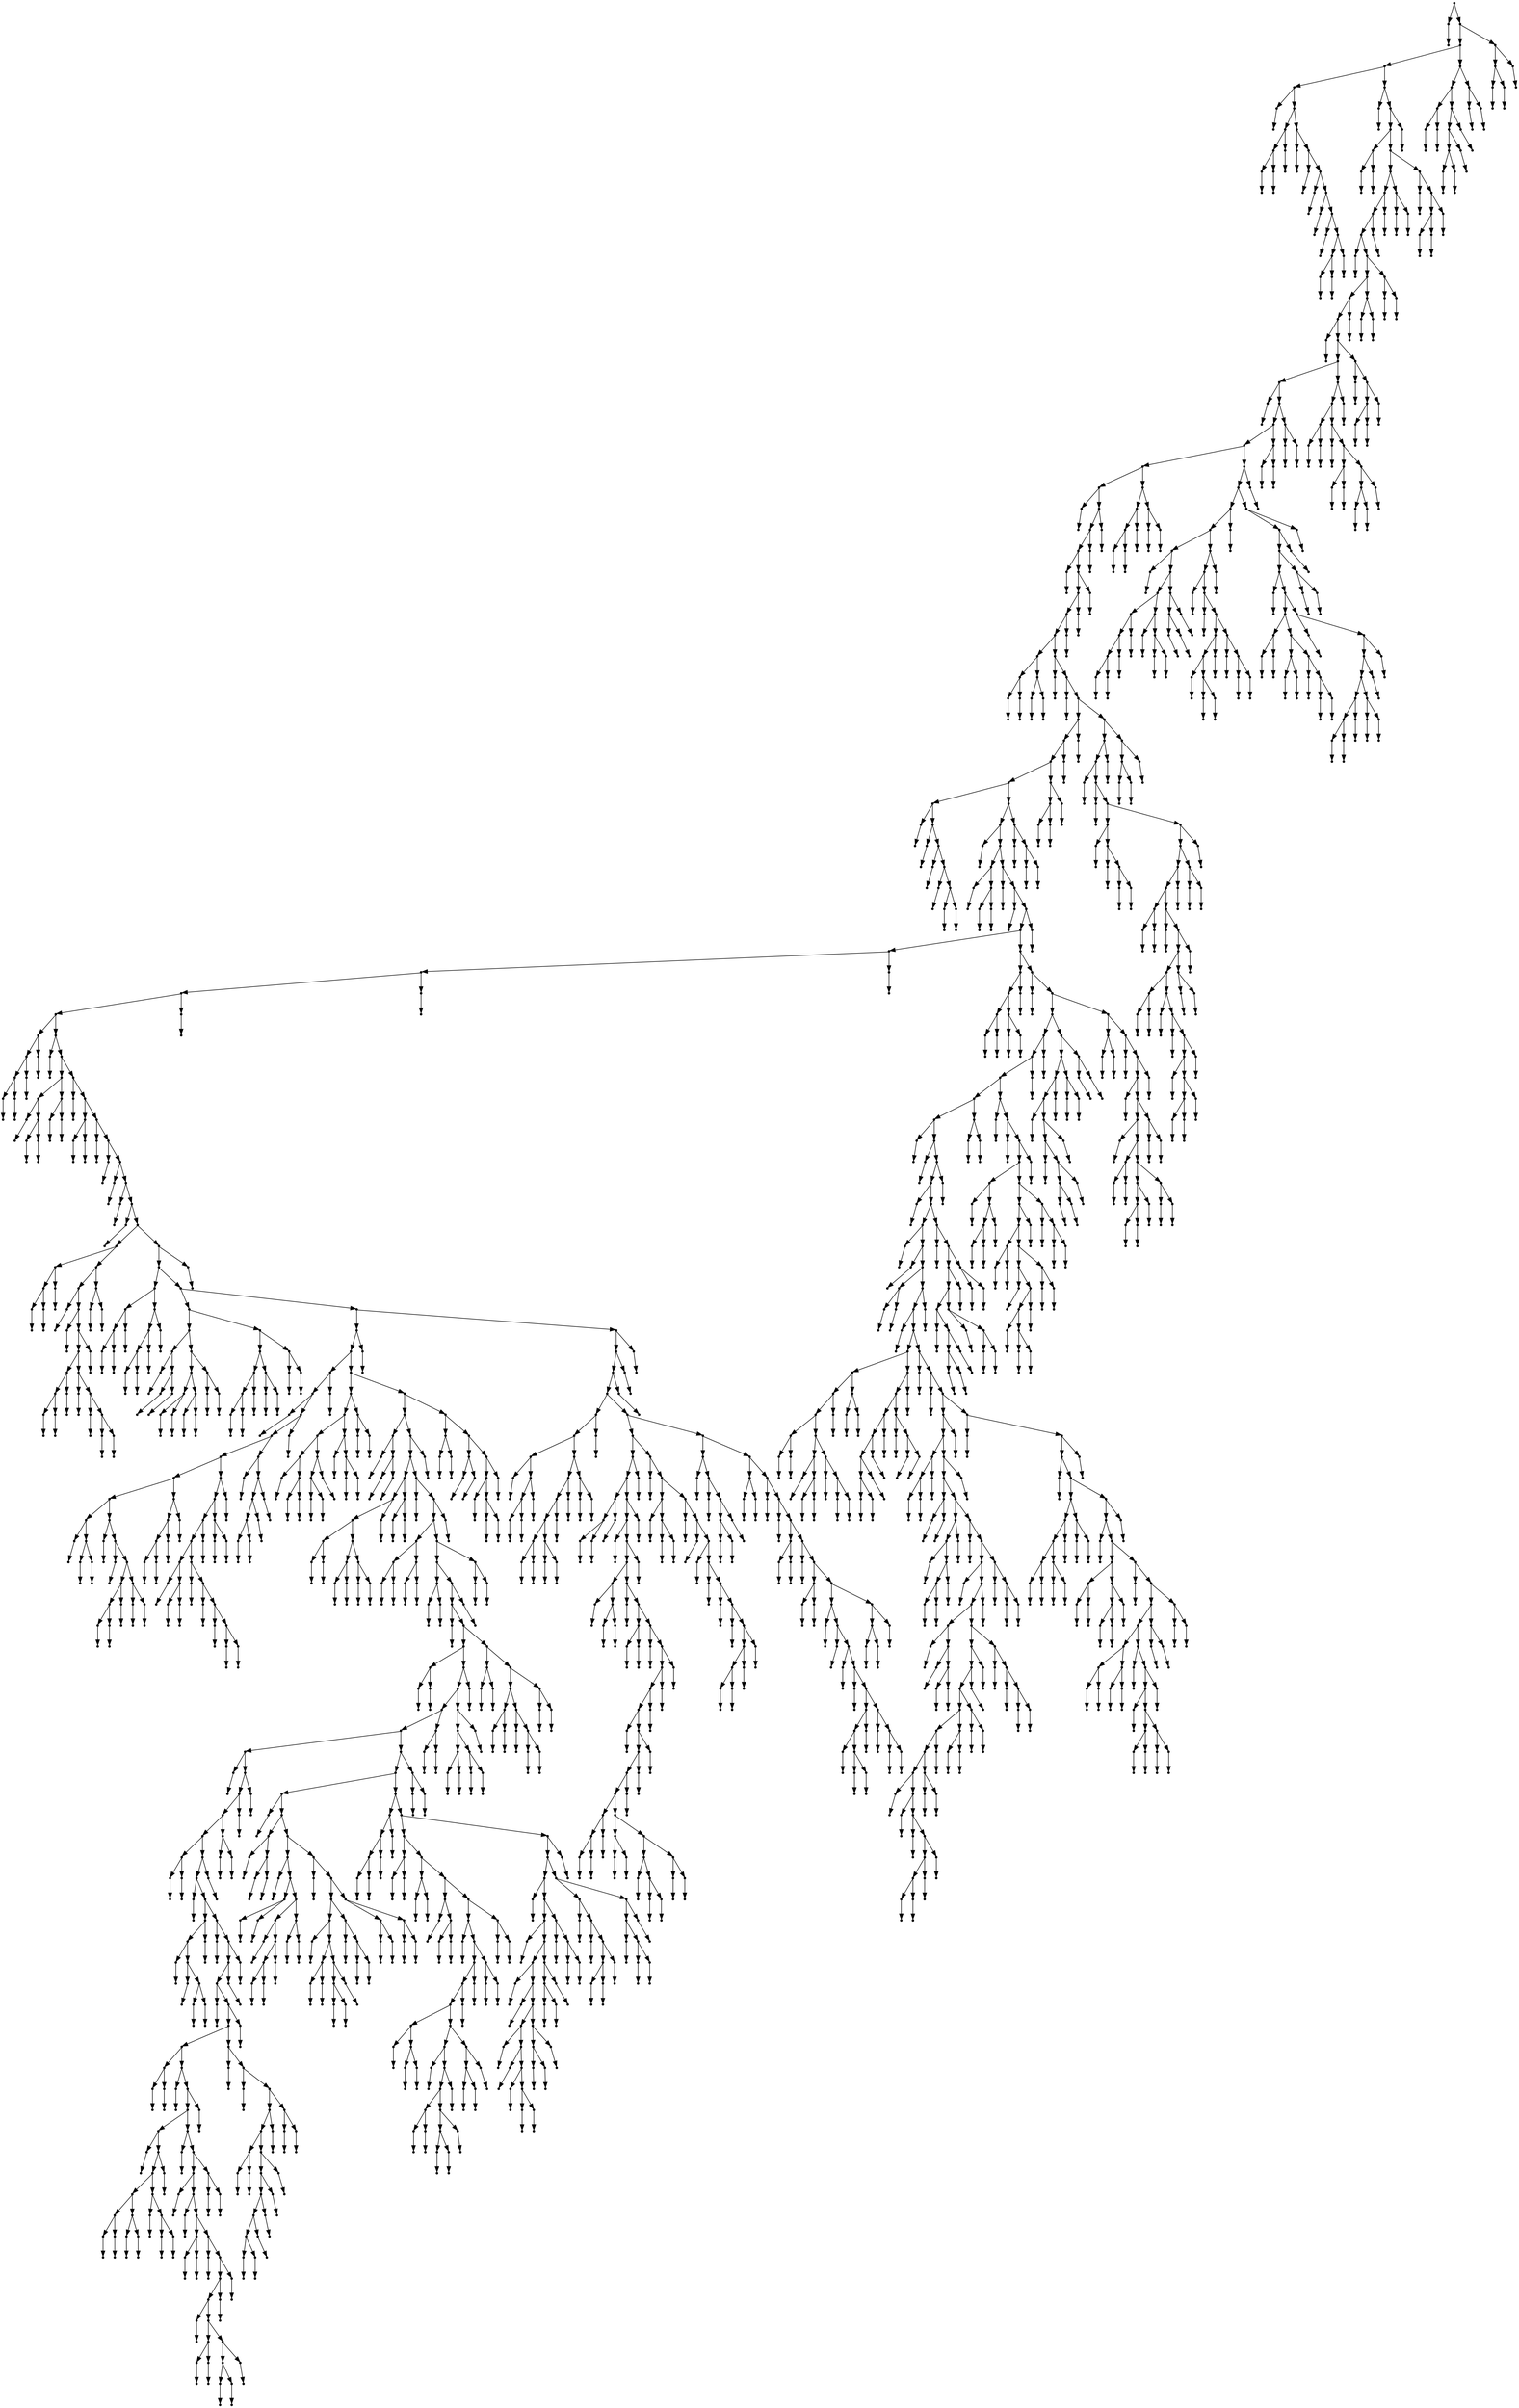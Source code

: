 digraph {
  2224 [shape=point];
  1 [shape=point];
  0 [shape=point];
  2223 [shape=point];
  2214 [shape=point];
  2190 [shape=point];
  36 [shape=point];
  3 [shape=point];
  2 [shape=point];
  35 [shape=point];
  11 [shape=point];
  8 [shape=point];
  5 [shape=point];
  4 [shape=point];
  7 [shape=point];
  6 [shape=point];
  10 [shape=point];
  9 [shape=point];
  34 [shape=point];
  13 [shape=point];
  12 [shape=point];
  33 [shape=point];
  15 [shape=point];
  14 [shape=point];
  32 [shape=point];
  17 [shape=point];
  16 [shape=point];
  31 [shape=point];
  19 [shape=point];
  18 [shape=point];
  30 [shape=point];
  21 [shape=point];
  20 [shape=point];
  29 [shape=point];
  26 [shape=point];
  23 [shape=point];
  22 [shape=point];
  25 [shape=point];
  24 [shape=point];
  28 [shape=point];
  27 [shape=point];
  2189 [shape=point];
  38 [shape=point];
  37 [shape=point];
  2188 [shape=point];
  2185 [shape=point];
  43 [shape=point];
  40 [shape=point];
  39 [shape=point];
  42 [shape=point];
  41 [shape=point];
  2184 [shape=point];
  2172 [shape=point];
  2166 [shape=point];
  2163 [shape=point];
  2160 [shape=point];
  45 [shape=point];
  44 [shape=point];
  2159 [shape=point];
  2153 [shape=point];
  2147 [shape=point];
  2144 [shape=point];
  47 [shape=point];
  46 [shape=point];
  2143 [shape=point];
  2131 [shape=point];
  2104 [shape=point];
  49 [shape=point];
  48 [shape=point];
  2103 [shape=point];
  2097 [shape=point];
  2091 [shape=point];
  1962 [shape=point];
  1947 [shape=point];
  51 [shape=point];
  50 [shape=point];
  1946 [shape=point];
  1943 [shape=point];
  1940 [shape=point];
  53 [shape=point];
  52 [shape=point];
  1939 [shape=point];
  1936 [shape=point];
  1933 [shape=point];
  1930 [shape=point];
  64 [shape=point];
  58 [shape=point];
  55 [shape=point];
  54 [shape=point];
  57 [shape=point];
  56 [shape=point];
  63 [shape=point];
  60 [shape=point];
  59 [shape=point];
  62 [shape=point];
  61 [shape=point];
  1929 [shape=point];
  66 [shape=point];
  65 [shape=point];
  1928 [shape=point];
  68 [shape=point];
  67 [shape=point];
  1927 [shape=point];
  1840 [shape=point];
  1837 [shape=point];
  1834 [shape=point];
  1825 [shape=point];
  85 [shape=point];
  70 [shape=point];
  69 [shape=point];
  84 [shape=point];
  72 [shape=point];
  71 [shape=point];
  83 [shape=point];
  74 [shape=point];
  73 [shape=point];
  82 [shape=point];
  76 [shape=point];
  75 [shape=point];
  81 [shape=point];
  78 [shape=point];
  77 [shape=point];
  80 [shape=point];
  79 [shape=point];
  1824 [shape=point];
  1815 [shape=point];
  87 [shape=point];
  86 [shape=point];
  1814 [shape=point];
  95 [shape=point];
  89 [shape=point];
  88 [shape=point];
  94 [shape=point];
  91 [shape=point];
  90 [shape=point];
  93 [shape=point];
  92 [shape=point];
  1813 [shape=point];
  97 [shape=point];
  96 [shape=point];
  1812 [shape=point];
  99 [shape=point];
  98 [shape=point];
  1811 [shape=point];
  1808 [shape=point];
  1286 [shape=point];
  1283 [shape=point];
  1280 [shape=point];
  1277 [shape=point];
  110 [shape=point];
  107 [shape=point];
  104 [shape=point];
  101 [shape=point];
  100 [shape=point];
  103 [shape=point];
  102 [shape=point];
  106 [shape=point];
  105 [shape=point];
  109 [shape=point];
  108 [shape=point];
  1276 [shape=point];
  112 [shape=point];
  111 [shape=point];
  1275 [shape=point];
  126 [shape=point];
  120 [shape=point];
  114 [shape=point];
  113 [shape=point];
  119 [shape=point];
  116 [shape=point];
  115 [shape=point];
  118 [shape=point];
  117 [shape=point];
  125 [shape=point];
  122 [shape=point];
  121 [shape=point];
  124 [shape=point];
  123 [shape=point];
  1274 [shape=point];
  128 [shape=point];
  127 [shape=point];
  1273 [shape=point];
  133 [shape=point];
  130 [shape=point];
  129 [shape=point];
  132 [shape=point];
  131 [shape=point];
  1272 [shape=point];
  135 [shape=point];
  134 [shape=point];
  1271 [shape=point];
  137 [shape=point];
  136 [shape=point];
  1270 [shape=point];
  139 [shape=point];
  138 [shape=point];
  1269 [shape=point];
  141 [shape=point];
  140 [shape=point];
  1268 [shape=point];
  143 [shape=point];
  142 [shape=point];
  1267 [shape=point];
  187 [shape=point];
  151 [shape=point];
  148 [shape=point];
  145 [shape=point];
  144 [shape=point];
  147 [shape=point];
  146 [shape=point];
  150 [shape=point];
  149 [shape=point];
  186 [shape=point];
  180 [shape=point];
  153 [shape=point];
  152 [shape=point];
  179 [shape=point];
  155 [shape=point];
  154 [shape=point];
  178 [shape=point];
  175 [shape=point];
  163 [shape=point];
  160 [shape=point];
  157 [shape=point];
  156 [shape=point];
  159 [shape=point];
  158 [shape=point];
  162 [shape=point];
  161 [shape=point];
  174 [shape=point];
  165 [shape=point];
  164 [shape=point];
  173 [shape=point];
  167 [shape=point];
  166 [shape=point];
  172 [shape=point];
  169 [shape=point];
  168 [shape=point];
  171 [shape=point];
  170 [shape=point];
  177 [shape=point];
  176 [shape=point];
  185 [shape=point];
  182 [shape=point];
  181 [shape=point];
  184 [shape=point];
  183 [shape=point];
  1266 [shape=point];
  1263 [shape=point];
  207 [shape=point];
  195 [shape=point];
  192 [shape=point];
  189 [shape=point];
  188 [shape=point];
  191 [shape=point];
  190 [shape=point];
  194 [shape=point];
  193 [shape=point];
  206 [shape=point];
  203 [shape=point];
  200 [shape=point];
  197 [shape=point];
  196 [shape=point];
  199 [shape=point];
  198 [shape=point];
  202 [shape=point];
  201 [shape=point];
  205 [shape=point];
  204 [shape=point];
  1262 [shape=point];
  254 [shape=point];
  233 [shape=point];
  215 [shape=point];
  209 [shape=point];
  208 [shape=point];
  214 [shape=point];
  211 [shape=point];
  210 [shape=point];
  213 [shape=point];
  212 [shape=point];
  232 [shape=point];
  226 [shape=point];
  220 [shape=point];
  217 [shape=point];
  216 [shape=point];
  219 [shape=point];
  218 [shape=point];
  225 [shape=point];
  222 [shape=point];
  221 [shape=point];
  224 [shape=point];
  223 [shape=point];
  231 [shape=point];
  228 [shape=point];
  227 [shape=point];
  230 [shape=point];
  229 [shape=point];
  253 [shape=point];
  247 [shape=point];
  241 [shape=point];
  238 [shape=point];
  235 [shape=point];
  234 [shape=point];
  237 [shape=point];
  236 [shape=point];
  240 [shape=point];
  239 [shape=point];
  246 [shape=point];
  243 [shape=point];
  242 [shape=point];
  245 [shape=point];
  244 [shape=point];
  252 [shape=point];
  249 [shape=point];
  248 [shape=point];
  251 [shape=point];
  250 [shape=point];
  1261 [shape=point];
  994 [shape=point];
  991 [shape=point];
  355 [shape=point];
  352 [shape=point];
  256 [shape=point];
  255 [shape=point];
  351 [shape=point];
  348 [shape=point];
  333 [shape=point];
  297 [shape=point];
  285 [shape=point];
  264 [shape=point];
  258 [shape=point];
  257 [shape=point];
  263 [shape=point];
  260 [shape=point];
  259 [shape=point];
  262 [shape=point];
  261 [shape=point];
  284 [shape=point];
  266 [shape=point];
  265 [shape=point];
  283 [shape=point];
  268 [shape=point];
  267 [shape=point];
  282 [shape=point];
  276 [shape=point];
  273 [shape=point];
  270 [shape=point];
  269 [shape=point];
  272 [shape=point];
  271 [shape=point];
  275 [shape=point];
  274 [shape=point];
  281 [shape=point];
  278 [shape=point];
  277 [shape=point];
  280 [shape=point];
  279 [shape=point];
  296 [shape=point];
  293 [shape=point];
  290 [shape=point];
  287 [shape=point];
  286 [shape=point];
  289 [shape=point];
  288 [shape=point];
  292 [shape=point];
  291 [shape=point];
  295 [shape=point];
  294 [shape=point];
  332 [shape=point];
  329 [shape=point];
  323 [shape=point];
  320 [shape=point];
  305 [shape=point];
  299 [shape=point];
  298 [shape=point];
  304 [shape=point];
  301 [shape=point];
  300 [shape=point];
  303 [shape=point];
  302 [shape=point];
  319 [shape=point];
  307 [shape=point];
  306 [shape=point];
  318 [shape=point];
  309 [shape=point];
  308 [shape=point];
  317 [shape=point];
  311 [shape=point];
  310 [shape=point];
  316 [shape=point];
  313 [shape=point];
  312 [shape=point];
  315 [shape=point];
  314 [shape=point];
  322 [shape=point];
  321 [shape=point];
  328 [shape=point];
  325 [shape=point];
  324 [shape=point];
  327 [shape=point];
  326 [shape=point];
  331 [shape=point];
  330 [shape=point];
  347 [shape=point];
  335 [shape=point];
  334 [shape=point];
  346 [shape=point];
  343 [shape=point];
  340 [shape=point];
  337 [shape=point];
  336 [shape=point];
  339 [shape=point];
  338 [shape=point];
  342 [shape=point];
  341 [shape=point];
  345 [shape=point];
  344 [shape=point];
  350 [shape=point];
  349 [shape=point];
  354 [shape=point];
  353 [shape=point];
  990 [shape=point];
  387 [shape=point];
  381 [shape=point];
  372 [shape=point];
  363 [shape=point];
  357 [shape=point];
  356 [shape=point];
  362 [shape=point];
  359 [shape=point];
  358 [shape=point];
  361 [shape=point];
  360 [shape=point];
  371 [shape=point];
  368 [shape=point];
  365 [shape=point];
  364 [shape=point];
  367 [shape=point];
  366 [shape=point];
  370 [shape=point];
  369 [shape=point];
  380 [shape=point];
  374 [shape=point];
  373 [shape=point];
  379 [shape=point];
  376 [shape=point];
  375 [shape=point];
  378 [shape=point];
  377 [shape=point];
  386 [shape=point];
  383 [shape=point];
  382 [shape=point];
  385 [shape=point];
  384 [shape=point];
  989 [shape=point];
  965 [shape=point];
  395 [shape=point];
  389 [shape=point];
  388 [shape=point];
  394 [shape=point];
  391 [shape=point];
  390 [shape=point];
  393 [shape=point];
  392 [shape=point];
  964 [shape=point];
  961 [shape=point];
  421 [shape=point];
  415 [shape=point];
  412 [shape=point];
  400 [shape=point];
  397 [shape=point];
  396 [shape=point];
  399 [shape=point];
  398 [shape=point];
  411 [shape=point];
  405 [shape=point];
  402 [shape=point];
  401 [shape=point];
  404 [shape=point];
  403 [shape=point];
  410 [shape=point];
  407 [shape=point];
  406 [shape=point];
  409 [shape=point];
  408 [shape=point];
  414 [shape=point];
  413 [shape=point];
  420 [shape=point];
  417 [shape=point];
  416 [shape=point];
  419 [shape=point];
  418 [shape=point];
  960 [shape=point];
  423 [shape=point];
  422 [shape=point];
  959 [shape=point];
  956 [shape=point];
  434 [shape=point];
  428 [shape=point];
  425 [shape=point];
  424 [shape=point];
  427 [shape=point];
  426 [shape=point];
  433 [shape=point];
  430 [shape=point];
  429 [shape=point];
  432 [shape=point];
  431 [shape=point];
  955 [shape=point];
  949 [shape=point];
  439 [shape=point];
  436 [shape=point];
  435 [shape=point];
  438 [shape=point];
  437 [shape=point];
  948 [shape=point];
  945 [shape=point];
  441 [shape=point];
  440 [shape=point];
  944 [shape=point];
  917 [shape=point];
  446 [shape=point];
  443 [shape=point];
  442 [shape=point];
  445 [shape=point];
  444 [shape=point];
  916 [shape=point];
  913 [shape=point];
  898 [shape=point];
  892 [shape=point];
  628 [shape=point];
  448 [shape=point];
  447 [shape=point];
  627 [shape=point];
  624 [shape=point];
  621 [shape=point];
  615 [shape=point];
  453 [shape=point];
  450 [shape=point];
  449 [shape=point];
  452 [shape=point];
  451 [shape=point];
  614 [shape=point];
  611 [shape=point];
  455 [shape=point];
  454 [shape=point];
  610 [shape=point];
  469 [shape=point];
  466 [shape=point];
  457 [shape=point];
  456 [shape=point];
  465 [shape=point];
  459 [shape=point];
  458 [shape=point];
  464 [shape=point];
  461 [shape=point];
  460 [shape=point];
  463 [shape=point];
  462 [shape=point];
  468 [shape=point];
  467 [shape=point];
  609 [shape=point];
  471 [shape=point];
  470 [shape=point];
  608 [shape=point];
  605 [shape=point];
  602 [shape=point];
  473 [shape=point];
  472 [shape=point];
  601 [shape=point];
  598 [shape=point];
  559 [shape=point];
  478 [shape=point];
  475 [shape=point];
  474 [shape=point];
  477 [shape=point];
  476 [shape=point];
  558 [shape=point];
  480 [shape=point];
  479 [shape=point];
  557 [shape=point];
  554 [shape=point];
  506 [shape=point];
  482 [shape=point];
  481 [shape=point];
  505 [shape=point];
  502 [shape=point];
  493 [shape=point];
  487 [shape=point];
  484 [shape=point];
  483 [shape=point];
  486 [shape=point];
  485 [shape=point];
  492 [shape=point];
  489 [shape=point];
  488 [shape=point];
  491 [shape=point];
  490 [shape=point];
  501 [shape=point];
  495 [shape=point];
  494 [shape=point];
  500 [shape=point];
  497 [shape=point];
  496 [shape=point];
  499 [shape=point];
  498 [shape=point];
  504 [shape=point];
  503 [shape=point];
  553 [shape=point];
  508 [shape=point];
  507 [shape=point];
  552 [shape=point];
  546 [shape=point];
  510 [shape=point];
  509 [shape=point];
  545 [shape=point];
  512 [shape=point];
  511 [shape=point];
  544 [shape=point];
  517 [shape=point];
  514 [shape=point];
  513 [shape=point];
  516 [shape=point];
  515 [shape=point];
  543 [shape=point];
  519 [shape=point];
  518 [shape=point];
  542 [shape=point];
  539 [shape=point];
  536 [shape=point];
  521 [shape=point];
  520 [shape=point];
  535 [shape=point];
  526 [shape=point];
  523 [shape=point];
  522 [shape=point];
  525 [shape=point];
  524 [shape=point];
  534 [shape=point];
  531 [shape=point];
  528 [shape=point];
  527 [shape=point];
  530 [shape=point];
  529 [shape=point];
  533 [shape=point];
  532 [shape=point];
  538 [shape=point];
  537 [shape=point];
  541 [shape=point];
  540 [shape=point];
  551 [shape=point];
  548 [shape=point];
  547 [shape=point];
  550 [shape=point];
  549 [shape=point];
  556 [shape=point];
  555 [shape=point];
  597 [shape=point];
  561 [shape=point];
  560 [shape=point];
  596 [shape=point];
  563 [shape=point];
  562 [shape=point];
  595 [shape=point];
  589 [shape=point];
  586 [shape=point];
  568 [shape=point];
  565 [shape=point];
  564 [shape=point];
  567 [shape=point];
  566 [shape=point];
  585 [shape=point];
  582 [shape=point];
  579 [shape=point];
  576 [shape=point];
  573 [shape=point];
  570 [shape=point];
  569 [shape=point];
  572 [shape=point];
  571 [shape=point];
  575 [shape=point];
  574 [shape=point];
  578 [shape=point];
  577 [shape=point];
  581 [shape=point];
  580 [shape=point];
  584 [shape=point];
  583 [shape=point];
  588 [shape=point];
  587 [shape=point];
  594 [shape=point];
  591 [shape=point];
  590 [shape=point];
  593 [shape=point];
  592 [shape=point];
  600 [shape=point];
  599 [shape=point];
  604 [shape=point];
  603 [shape=point];
  607 [shape=point];
  606 [shape=point];
  613 [shape=point];
  612 [shape=point];
  620 [shape=point];
  617 [shape=point];
  616 [shape=point];
  619 [shape=point];
  618 [shape=point];
  623 [shape=point];
  622 [shape=point];
  626 [shape=point];
  625 [shape=point];
  891 [shape=point];
  885 [shape=point];
  708 [shape=point];
  630 [shape=point];
  629 [shape=point];
  707 [shape=point];
  638 [shape=point];
  632 [shape=point];
  631 [shape=point];
  637 [shape=point];
  634 [shape=point];
  633 [shape=point];
  636 [shape=point];
  635 [shape=point];
  706 [shape=point];
  664 [shape=point];
  640 [shape=point];
  639 [shape=point];
  663 [shape=point];
  645 [shape=point];
  642 [shape=point];
  641 [shape=point];
  644 [shape=point];
  643 [shape=point];
  662 [shape=point];
  656 [shape=point];
  647 [shape=point];
  646 [shape=point];
  655 [shape=point];
  652 [shape=point];
  649 [shape=point];
  648 [shape=point];
  651 [shape=point];
  650 [shape=point];
  654 [shape=point];
  653 [shape=point];
  661 [shape=point];
  658 [shape=point];
  657 [shape=point];
  660 [shape=point];
  659 [shape=point];
  705 [shape=point];
  666 [shape=point];
  665 [shape=point];
  704 [shape=point];
  692 [shape=point];
  683 [shape=point];
  668 [shape=point];
  667 [shape=point];
  682 [shape=point];
  673 [shape=point];
  670 [shape=point];
  669 [shape=point];
  672 [shape=point];
  671 [shape=point];
  681 [shape=point];
  678 [shape=point];
  675 [shape=point];
  674 [shape=point];
  677 [shape=point];
  676 [shape=point];
  680 [shape=point];
  679 [shape=point];
  691 [shape=point];
  685 [shape=point];
  684 [shape=point];
  690 [shape=point];
  687 [shape=point];
  686 [shape=point];
  689 [shape=point];
  688 [shape=point];
  703 [shape=point];
  697 [shape=point];
  694 [shape=point];
  693 [shape=point];
  696 [shape=point];
  695 [shape=point];
  702 [shape=point];
  699 [shape=point];
  698 [shape=point];
  701 [shape=point];
  700 [shape=point];
  884 [shape=point];
  719 [shape=point];
  716 [shape=point];
  713 [shape=point];
  710 [shape=point];
  709 [shape=point];
  712 [shape=point];
  711 [shape=point];
  715 [shape=point];
  714 [shape=point];
  718 [shape=point];
  717 [shape=point];
  883 [shape=point];
  799 [shape=point];
  724 [shape=point];
  721 [shape=point];
  720 [shape=point];
  723 [shape=point];
  722 [shape=point];
  798 [shape=point];
  729 [shape=point];
  726 [shape=point];
  725 [shape=point];
  728 [shape=point];
  727 [shape=point];
  797 [shape=point];
  737 [shape=point];
  731 [shape=point];
  730 [shape=point];
  736 [shape=point];
  733 [shape=point];
  732 [shape=point];
  735 [shape=point];
  734 [shape=point];
  796 [shape=point];
  790 [shape=point];
  739 [shape=point];
  738 [shape=point];
  789 [shape=point];
  783 [shape=point];
  780 [shape=point];
  777 [shape=point];
  747 [shape=point];
  741 [shape=point];
  740 [shape=point];
  746 [shape=point];
  743 [shape=point];
  742 [shape=point];
  745 [shape=point];
  744 [shape=point];
  776 [shape=point];
  767 [shape=point];
  749 [shape=point];
  748 [shape=point];
  766 [shape=point];
  763 [shape=point];
  754 [shape=point];
  751 [shape=point];
  750 [shape=point];
  753 [shape=point];
  752 [shape=point];
  762 [shape=point];
  759 [shape=point];
  756 [shape=point];
  755 [shape=point];
  758 [shape=point];
  757 [shape=point];
  761 [shape=point];
  760 [shape=point];
  765 [shape=point];
  764 [shape=point];
  775 [shape=point];
  772 [shape=point];
  769 [shape=point];
  768 [shape=point];
  771 [shape=point];
  770 [shape=point];
  774 [shape=point];
  773 [shape=point];
  779 [shape=point];
  778 [shape=point];
  782 [shape=point];
  781 [shape=point];
  788 [shape=point];
  785 [shape=point];
  784 [shape=point];
  787 [shape=point];
  786 [shape=point];
  795 [shape=point];
  792 [shape=point];
  791 [shape=point];
  794 [shape=point];
  793 [shape=point];
  882 [shape=point];
  879 [shape=point];
  852 [shape=point];
  801 [shape=point];
  800 [shape=point];
  851 [shape=point];
  842 [shape=point];
  803 [shape=point];
  802 [shape=point];
  841 [shape=point];
  832 [shape=point];
  805 [shape=point];
  804 [shape=point];
  831 [shape=point];
  807 [shape=point];
  806 [shape=point];
  830 [shape=point];
  821 [shape=point];
  809 [shape=point];
  808 [shape=point];
  820 [shape=point];
  811 [shape=point];
  810 [shape=point];
  819 [shape=point];
  813 [shape=point];
  812 [shape=point];
  818 [shape=point];
  815 [shape=point];
  814 [shape=point];
  817 [shape=point];
  816 [shape=point];
  829 [shape=point];
  826 [shape=point];
  823 [shape=point];
  822 [shape=point];
  825 [shape=point];
  824 [shape=point];
  828 [shape=point];
  827 [shape=point];
  840 [shape=point];
  837 [shape=point];
  834 [shape=point];
  833 [shape=point];
  836 [shape=point];
  835 [shape=point];
  839 [shape=point];
  838 [shape=point];
  850 [shape=point];
  844 [shape=point];
  843 [shape=point];
  849 [shape=point];
  846 [shape=point];
  845 [shape=point];
  848 [shape=point];
  847 [shape=point];
  878 [shape=point];
  866 [shape=point];
  854 [shape=point];
  853 [shape=point];
  865 [shape=point];
  856 [shape=point];
  855 [shape=point];
  864 [shape=point];
  861 [shape=point];
  858 [shape=point];
  857 [shape=point];
  860 [shape=point];
  859 [shape=point];
  863 [shape=point];
  862 [shape=point];
  877 [shape=point];
  874 [shape=point];
  868 [shape=point];
  867 [shape=point];
  873 [shape=point];
  870 [shape=point];
  869 [shape=point];
  872 [shape=point];
  871 [shape=point];
  876 [shape=point];
  875 [shape=point];
  881 [shape=point];
  880 [shape=point];
  890 [shape=point];
  887 [shape=point];
  886 [shape=point];
  889 [shape=point];
  888 [shape=point];
  897 [shape=point];
  894 [shape=point];
  893 [shape=point];
  896 [shape=point];
  895 [shape=point];
  912 [shape=point];
  909 [shape=point];
  903 [shape=point];
  900 [shape=point];
  899 [shape=point];
  902 [shape=point];
  901 [shape=point];
  908 [shape=point];
  905 [shape=point];
  904 [shape=point];
  907 [shape=point];
  906 [shape=point];
  911 [shape=point];
  910 [shape=point];
  915 [shape=point];
  914 [shape=point];
  943 [shape=point];
  922 [shape=point];
  919 [shape=point];
  918 [shape=point];
  921 [shape=point];
  920 [shape=point];
  942 [shape=point];
  936 [shape=point];
  927 [shape=point];
  924 [shape=point];
  923 [shape=point];
  926 [shape=point];
  925 [shape=point];
  935 [shape=point];
  929 [shape=point];
  928 [shape=point];
  934 [shape=point];
  931 [shape=point];
  930 [shape=point];
  933 [shape=point];
  932 [shape=point];
  941 [shape=point];
  938 [shape=point];
  937 [shape=point];
  940 [shape=point];
  939 [shape=point];
  947 [shape=point];
  946 [shape=point];
  954 [shape=point];
  951 [shape=point];
  950 [shape=point];
  953 [shape=point];
  952 [shape=point];
  958 [shape=point];
  957 [shape=point];
  963 [shape=point];
  962 [shape=point];
  988 [shape=point];
  970 [shape=point];
  967 [shape=point];
  966 [shape=point];
  969 [shape=point];
  968 [shape=point];
  987 [shape=point];
  975 [shape=point];
  972 [shape=point];
  971 [shape=point];
  974 [shape=point];
  973 [shape=point];
  986 [shape=point];
  983 [shape=point];
  977 [shape=point];
  976 [shape=point];
  982 [shape=point];
  979 [shape=point];
  978 [shape=point];
  981 [shape=point];
  980 [shape=point];
  985 [shape=point];
  984 [shape=point];
  993 [shape=point];
  992 [shape=point];
  1260 [shape=point];
  1257 [shape=point];
  1254 [shape=point];
  1251 [shape=point];
  1032 [shape=point];
  1029 [shape=point];
  1005 [shape=point];
  996 [shape=point];
  995 [shape=point];
  1004 [shape=point];
  1001 [shape=point];
  998 [shape=point];
  997 [shape=point];
  1000 [shape=point];
  999 [shape=point];
  1003 [shape=point];
  1002 [shape=point];
  1028 [shape=point];
  1022 [shape=point];
  1019 [shape=point];
  1016 [shape=point];
  1010 [shape=point];
  1007 [shape=point];
  1006 [shape=point];
  1009 [shape=point];
  1008 [shape=point];
  1015 [shape=point];
  1012 [shape=point];
  1011 [shape=point];
  1014 [shape=point];
  1013 [shape=point];
  1018 [shape=point];
  1017 [shape=point];
  1021 [shape=point];
  1020 [shape=point];
  1027 [shape=point];
  1024 [shape=point];
  1023 [shape=point];
  1026 [shape=point];
  1025 [shape=point];
  1031 [shape=point];
  1030 [shape=point];
  1250 [shape=point];
  1166 [shape=point];
  1124 [shape=point];
  1121 [shape=point];
  1040 [shape=point];
  1037 [shape=point];
  1034 [shape=point];
  1033 [shape=point];
  1036 [shape=point];
  1035 [shape=point];
  1039 [shape=point];
  1038 [shape=point];
  1120 [shape=point];
  1117 [shape=point];
  1042 [shape=point];
  1041 [shape=point];
  1116 [shape=point];
  1113 [shape=point];
  1050 [shape=point];
  1044 [shape=point];
  1043 [shape=point];
  1049 [shape=point];
  1046 [shape=point];
  1045 [shape=point];
  1048 [shape=point];
  1047 [shape=point];
  1112 [shape=point];
  1052 [shape=point];
  1051 [shape=point];
  1111 [shape=point];
  1057 [shape=point];
  1054 [shape=point];
  1053 [shape=point];
  1056 [shape=point];
  1055 [shape=point];
  1110 [shape=point];
  1059 [shape=point];
  1058 [shape=point];
  1109 [shape=point];
  1106 [shape=point];
  1103 [shape=point];
  1100 [shape=point];
  1061 [shape=point];
  1060 [shape=point];
  1099 [shape=point];
  1096 [shape=point];
  1093 [shape=point];
  1090 [shape=point];
  1069 [shape=point];
  1066 [shape=point];
  1063 [shape=point];
  1062 [shape=point];
  1065 [shape=point];
  1064 [shape=point];
  1068 [shape=point];
  1067 [shape=point];
  1089 [shape=point];
  1074 [shape=point];
  1071 [shape=point];
  1070 [shape=point];
  1073 [shape=point];
  1072 [shape=point];
  1088 [shape=point];
  1082 [shape=point];
  1076 [shape=point];
  1075 [shape=point];
  1081 [shape=point];
  1078 [shape=point];
  1077 [shape=point];
  1080 [shape=point];
  1079 [shape=point];
  1087 [shape=point];
  1084 [shape=point];
  1083 [shape=point];
  1086 [shape=point];
  1085 [shape=point];
  1092 [shape=point];
  1091 [shape=point];
  1095 [shape=point];
  1094 [shape=point];
  1098 [shape=point];
  1097 [shape=point];
  1102 [shape=point];
  1101 [shape=point];
  1105 [shape=point];
  1104 [shape=point];
  1108 [shape=point];
  1107 [shape=point];
  1115 [shape=point];
  1114 [shape=point];
  1119 [shape=point];
  1118 [shape=point];
  1123 [shape=point];
  1122 [shape=point];
  1165 [shape=point];
  1126 [shape=point];
  1125 [shape=point];
  1164 [shape=point];
  1134 [shape=point];
  1128 [shape=point];
  1127 [shape=point];
  1133 [shape=point];
  1130 [shape=point];
  1129 [shape=point];
  1132 [shape=point];
  1131 [shape=point];
  1163 [shape=point];
  1136 [shape=point];
  1135 [shape=point];
  1162 [shape=point];
  1138 [shape=point];
  1137 [shape=point];
  1161 [shape=point];
  1140 [shape=point];
  1139 [shape=point];
  1160 [shape=point];
  1142 [shape=point];
  1141 [shape=point];
  1159 [shape=point];
  1144 [shape=point];
  1143 [shape=point];
  1158 [shape=point];
  1146 [shape=point];
  1145 [shape=point];
  1157 [shape=point];
  1154 [shape=point];
  1151 [shape=point];
  1148 [shape=point];
  1147 [shape=point];
  1150 [shape=point];
  1149 [shape=point];
  1153 [shape=point];
  1152 [shape=point];
  1156 [shape=point];
  1155 [shape=point];
  1249 [shape=point];
  1180 [shape=point];
  1168 [shape=point];
  1167 [shape=point];
  1179 [shape=point];
  1170 [shape=point];
  1169 [shape=point];
  1178 [shape=point];
  1175 [shape=point];
  1172 [shape=point];
  1171 [shape=point];
  1174 [shape=point];
  1173 [shape=point];
  1177 [shape=point];
  1176 [shape=point];
  1248 [shape=point];
  1185 [shape=point];
  1182 [shape=point];
  1181 [shape=point];
  1184 [shape=point];
  1183 [shape=point];
  1247 [shape=point];
  1187 [shape=point];
  1186 [shape=point];
  1246 [shape=point];
  1189 [shape=point];
  1188 [shape=point];
  1245 [shape=point];
  1194 [shape=point];
  1191 [shape=point];
  1190 [shape=point];
  1193 [shape=point];
  1192 [shape=point];
  1244 [shape=point];
  1196 [shape=point];
  1195 [shape=point];
  1243 [shape=point];
  1201 [shape=point];
  1198 [shape=point];
  1197 [shape=point];
  1200 [shape=point];
  1199 [shape=point];
  1242 [shape=point];
  1233 [shape=point];
  1203 [shape=point];
  1202 [shape=point];
  1232 [shape=point];
  1205 [shape=point];
  1204 [shape=point];
  1231 [shape=point];
  1207 [shape=point];
  1206 [shape=point];
  1230 [shape=point];
  1209 [shape=point];
  1208 [shape=point];
  1229 [shape=point];
  1220 [shape=point];
  1217 [shape=point];
  1211 [shape=point];
  1210 [shape=point];
  1216 [shape=point];
  1213 [shape=point];
  1212 [shape=point];
  1215 [shape=point];
  1214 [shape=point];
  1219 [shape=point];
  1218 [shape=point];
  1228 [shape=point];
  1222 [shape=point];
  1221 [shape=point];
  1227 [shape=point];
  1224 [shape=point];
  1223 [shape=point];
  1226 [shape=point];
  1225 [shape=point];
  1241 [shape=point];
  1238 [shape=point];
  1235 [shape=point];
  1234 [shape=point];
  1237 [shape=point];
  1236 [shape=point];
  1240 [shape=point];
  1239 [shape=point];
  1253 [shape=point];
  1252 [shape=point];
  1256 [shape=point];
  1255 [shape=point];
  1259 [shape=point];
  1258 [shape=point];
  1265 [shape=point];
  1264 [shape=point];
  1279 [shape=point];
  1278 [shape=point];
  1282 [shape=point];
  1281 [shape=point];
  1285 [shape=point];
  1284 [shape=point];
  1807 [shape=point];
  1300 [shape=point];
  1297 [shape=point];
  1291 [shape=point];
  1288 [shape=point];
  1287 [shape=point];
  1290 [shape=point];
  1289 [shape=point];
  1296 [shape=point];
  1293 [shape=point];
  1292 [shape=point];
  1295 [shape=point];
  1294 [shape=point];
  1299 [shape=point];
  1298 [shape=point];
  1806 [shape=point];
  1302 [shape=point];
  1301 [shape=point];
  1805 [shape=point];
  1760 [shape=point];
  1727 [shape=point];
  1724 [shape=point];
  1721 [shape=point];
  1661 [shape=point];
  1655 [shape=point];
  1304 [shape=point];
  1303 [shape=point];
  1654 [shape=point];
  1306 [shape=point];
  1305 [shape=point];
  1653 [shape=point];
  1650 [shape=point];
  1308 [shape=point];
  1307 [shape=point];
  1649 [shape=point];
  1616 [shape=point];
  1310 [shape=point];
  1309 [shape=point];
  1615 [shape=point];
  1312 [shape=point];
  1311 [shape=point];
  1614 [shape=point];
  1317 [shape=point];
  1314 [shape=point];
  1313 [shape=point];
  1316 [shape=point];
  1315 [shape=point];
  1613 [shape=point];
  1610 [shape=point];
  1319 [shape=point];
  1318 [shape=point];
  1609 [shape=point];
  1378 [shape=point];
  1351 [shape=point];
  1345 [shape=point];
  1342 [shape=point];
  1324 [shape=point];
  1321 [shape=point];
  1320 [shape=point];
  1323 [shape=point];
  1322 [shape=point];
  1341 [shape=point];
  1332 [shape=point];
  1326 [shape=point];
  1325 [shape=point];
  1331 [shape=point];
  1328 [shape=point];
  1327 [shape=point];
  1330 [shape=point];
  1329 [shape=point];
  1340 [shape=point];
  1334 [shape=point];
  1333 [shape=point];
  1339 [shape=point];
  1336 [shape=point];
  1335 [shape=point];
  1338 [shape=point];
  1337 [shape=point];
  1344 [shape=point];
  1343 [shape=point];
  1350 [shape=point];
  1347 [shape=point];
  1346 [shape=point];
  1349 [shape=point];
  1348 [shape=point];
  1377 [shape=point];
  1374 [shape=point];
  1365 [shape=point];
  1362 [shape=point];
  1359 [shape=point];
  1356 [shape=point];
  1353 [shape=point];
  1352 [shape=point];
  1355 [shape=point];
  1354 [shape=point];
  1358 [shape=point];
  1357 [shape=point];
  1361 [shape=point];
  1360 [shape=point];
  1364 [shape=point];
  1363 [shape=point];
  1373 [shape=point];
  1367 [shape=point];
  1366 [shape=point];
  1372 [shape=point];
  1369 [shape=point];
  1368 [shape=point];
  1371 [shape=point];
  1370 [shape=point];
  1376 [shape=point];
  1375 [shape=point];
  1608 [shape=point];
  1380 [shape=point];
  1379 [shape=point];
  1607 [shape=point];
  1382 [shape=point];
  1381 [shape=point];
  1606 [shape=point];
  1507 [shape=point];
  1504 [shape=point];
  1390 [shape=point];
  1387 [shape=point];
  1384 [shape=point];
  1383 [shape=point];
  1386 [shape=point];
  1385 [shape=point];
  1389 [shape=point];
  1388 [shape=point];
  1503 [shape=point];
  1500 [shape=point];
  1395 [shape=point];
  1392 [shape=point];
  1391 [shape=point];
  1394 [shape=point];
  1393 [shape=point];
  1499 [shape=point];
  1409 [shape=point];
  1406 [shape=point];
  1397 [shape=point];
  1396 [shape=point];
  1405 [shape=point];
  1402 [shape=point];
  1399 [shape=point];
  1398 [shape=point];
  1401 [shape=point];
  1400 [shape=point];
  1404 [shape=point];
  1403 [shape=point];
  1408 [shape=point];
  1407 [shape=point];
  1498 [shape=point];
  1411 [shape=point];
  1410 [shape=point];
  1497 [shape=point];
  1488 [shape=point];
  1413 [shape=point];
  1412 [shape=point];
  1487 [shape=point];
  1484 [shape=point];
  1424 [shape=point];
  1415 [shape=point];
  1414 [shape=point];
  1423 [shape=point];
  1417 [shape=point];
  1416 [shape=point];
  1422 [shape=point];
  1419 [shape=point];
  1418 [shape=point];
  1421 [shape=point];
  1420 [shape=point];
  1483 [shape=point];
  1471 [shape=point];
  1468 [shape=point];
  1465 [shape=point];
  1459 [shape=point];
  1453 [shape=point];
  1450 [shape=point];
  1444 [shape=point];
  1426 [shape=point];
  1425 [shape=point];
  1443 [shape=point];
  1428 [shape=point];
  1427 [shape=point];
  1442 [shape=point];
  1430 [shape=point];
  1429 [shape=point];
  1441 [shape=point];
  1438 [shape=point];
  1435 [shape=point];
  1432 [shape=point];
  1431 [shape=point];
  1434 [shape=point];
  1433 [shape=point];
  1437 [shape=point];
  1436 [shape=point];
  1440 [shape=point];
  1439 [shape=point];
  1449 [shape=point];
  1446 [shape=point];
  1445 [shape=point];
  1448 [shape=point];
  1447 [shape=point];
  1452 [shape=point];
  1451 [shape=point];
  1458 [shape=point];
  1455 [shape=point];
  1454 [shape=point];
  1457 [shape=point];
  1456 [shape=point];
  1464 [shape=point];
  1461 [shape=point];
  1460 [shape=point];
  1463 [shape=point];
  1462 [shape=point];
  1467 [shape=point];
  1466 [shape=point];
  1470 [shape=point];
  1469 [shape=point];
  1482 [shape=point];
  1473 [shape=point];
  1472 [shape=point];
  1481 [shape=point];
  1475 [shape=point];
  1474 [shape=point];
  1480 [shape=point];
  1477 [shape=point];
  1476 [shape=point];
  1479 [shape=point];
  1478 [shape=point];
  1486 [shape=point];
  1485 [shape=point];
  1496 [shape=point];
  1490 [shape=point];
  1489 [shape=point];
  1495 [shape=point];
  1492 [shape=point];
  1491 [shape=point];
  1494 [shape=point];
  1493 [shape=point];
  1502 [shape=point];
  1501 [shape=point];
  1506 [shape=point];
  1505 [shape=point];
  1605 [shape=point];
  1509 [shape=point];
  1508 [shape=point];
  1604 [shape=point];
  1601 [shape=point];
  1511 [shape=point];
  1510 [shape=point];
  1600 [shape=point];
  1531 [shape=point];
  1525 [shape=point];
  1522 [shape=point];
  1516 [shape=point];
  1513 [shape=point];
  1512 [shape=point];
  1515 [shape=point];
  1514 [shape=point];
  1521 [shape=point];
  1518 [shape=point];
  1517 [shape=point];
  1520 [shape=point];
  1519 [shape=point];
  1524 [shape=point];
  1523 [shape=point];
  1530 [shape=point];
  1527 [shape=point];
  1526 [shape=point];
  1529 [shape=point];
  1528 [shape=point];
  1599 [shape=point];
  1596 [shape=point];
  1533 [shape=point];
  1532 [shape=point];
  1595 [shape=point];
  1547 [shape=point];
  1538 [shape=point];
  1535 [shape=point];
  1534 [shape=point];
  1537 [shape=point];
  1536 [shape=point];
  1546 [shape=point];
  1543 [shape=point];
  1540 [shape=point];
  1539 [shape=point];
  1542 [shape=point];
  1541 [shape=point];
  1545 [shape=point];
  1544 [shape=point];
  1594 [shape=point];
  1549 [shape=point];
  1548 [shape=point];
  1593 [shape=point];
  1587 [shape=point];
  1581 [shape=point];
  1560 [shape=point];
  1554 [shape=point];
  1551 [shape=point];
  1550 [shape=point];
  1553 [shape=point];
  1552 [shape=point];
  1559 [shape=point];
  1556 [shape=point];
  1555 [shape=point];
  1558 [shape=point];
  1557 [shape=point];
  1580 [shape=point];
  1562 [shape=point];
  1561 [shape=point];
  1579 [shape=point];
  1576 [shape=point];
  1564 [shape=point];
  1563 [shape=point];
  1575 [shape=point];
  1569 [shape=point];
  1566 [shape=point];
  1565 [shape=point];
  1568 [shape=point];
  1567 [shape=point];
  1574 [shape=point];
  1571 [shape=point];
  1570 [shape=point];
  1573 [shape=point];
  1572 [shape=point];
  1578 [shape=point];
  1577 [shape=point];
  1586 [shape=point];
  1583 [shape=point];
  1582 [shape=point];
  1585 [shape=point];
  1584 [shape=point];
  1592 [shape=point];
  1589 [shape=point];
  1588 [shape=point];
  1591 [shape=point];
  1590 [shape=point];
  1598 [shape=point];
  1597 [shape=point];
  1603 [shape=point];
  1602 [shape=point];
  1612 [shape=point];
  1611 [shape=point];
  1648 [shape=point];
  1618 [shape=point];
  1617 [shape=point];
  1647 [shape=point];
  1641 [shape=point];
  1638 [shape=point];
  1629 [shape=point];
  1620 [shape=point];
  1619 [shape=point];
  1628 [shape=point];
  1625 [shape=point];
  1622 [shape=point];
  1621 [shape=point];
  1624 [shape=point];
  1623 [shape=point];
  1627 [shape=point];
  1626 [shape=point];
  1637 [shape=point];
  1631 [shape=point];
  1630 [shape=point];
  1636 [shape=point];
  1633 [shape=point];
  1632 [shape=point];
  1635 [shape=point];
  1634 [shape=point];
  1640 [shape=point];
  1639 [shape=point];
  1646 [shape=point];
  1643 [shape=point];
  1642 [shape=point];
  1645 [shape=point];
  1644 [shape=point];
  1652 [shape=point];
  1651 [shape=point];
  1660 [shape=point];
  1657 [shape=point];
  1656 [shape=point];
  1659 [shape=point];
  1658 [shape=point];
  1720 [shape=point];
  1663 [shape=point];
  1662 [shape=point];
  1719 [shape=point];
  1665 [shape=point];
  1664 [shape=point];
  1718 [shape=point];
  1715 [shape=point];
  1676 [shape=point];
  1667 [shape=point];
  1666 [shape=point];
  1675 [shape=point];
  1672 [shape=point];
  1669 [shape=point];
  1668 [shape=point];
  1671 [shape=point];
  1670 [shape=point];
  1674 [shape=point];
  1673 [shape=point];
  1714 [shape=point];
  1705 [shape=point];
  1702 [shape=point];
  1681 [shape=point];
  1678 [shape=point];
  1677 [shape=point];
  1680 [shape=point];
  1679 [shape=point];
  1701 [shape=point];
  1695 [shape=point];
  1683 [shape=point];
  1682 [shape=point];
  1694 [shape=point];
  1691 [shape=point];
  1685 [shape=point];
  1684 [shape=point];
  1690 [shape=point];
  1687 [shape=point];
  1686 [shape=point];
  1689 [shape=point];
  1688 [shape=point];
  1693 [shape=point];
  1692 [shape=point];
  1700 [shape=point];
  1697 [shape=point];
  1696 [shape=point];
  1699 [shape=point];
  1698 [shape=point];
  1704 [shape=point];
  1703 [shape=point];
  1713 [shape=point];
  1707 [shape=point];
  1706 [shape=point];
  1712 [shape=point];
  1709 [shape=point];
  1708 [shape=point];
  1711 [shape=point];
  1710 [shape=point];
  1717 [shape=point];
  1716 [shape=point];
  1723 [shape=point];
  1722 [shape=point];
  1726 [shape=point];
  1725 [shape=point];
  1759 [shape=point];
  1753 [shape=point];
  1747 [shape=point];
  1744 [shape=point];
  1729 [shape=point];
  1728 [shape=point];
  1743 [shape=point];
  1740 [shape=point];
  1731 [shape=point];
  1730 [shape=point];
  1739 [shape=point];
  1736 [shape=point];
  1733 [shape=point];
  1732 [shape=point];
  1735 [shape=point];
  1734 [shape=point];
  1738 [shape=point];
  1737 [shape=point];
  1742 [shape=point];
  1741 [shape=point];
  1746 [shape=point];
  1745 [shape=point];
  1752 [shape=point];
  1749 [shape=point];
  1748 [shape=point];
  1751 [shape=point];
  1750 [shape=point];
  1758 [shape=point];
  1755 [shape=point];
  1754 [shape=point];
  1757 [shape=point];
  1756 [shape=point];
  1804 [shape=point];
  1765 [shape=point];
  1762 [shape=point];
  1761 [shape=point];
  1764 [shape=point];
  1763 [shape=point];
  1803 [shape=point];
  1767 [shape=point];
  1766 [shape=point];
  1802 [shape=point];
  1799 [shape=point];
  1769 [shape=point];
  1768 [shape=point];
  1798 [shape=point];
  1792 [shape=point];
  1771 [shape=point];
  1770 [shape=point];
  1791 [shape=point];
  1776 [shape=point];
  1773 [shape=point];
  1772 [shape=point];
  1775 [shape=point];
  1774 [shape=point];
  1790 [shape=point];
  1784 [shape=point];
  1781 [shape=point];
  1778 [shape=point];
  1777 [shape=point];
  1780 [shape=point];
  1779 [shape=point];
  1783 [shape=point];
  1782 [shape=point];
  1789 [shape=point];
  1786 [shape=point];
  1785 [shape=point];
  1788 [shape=point];
  1787 [shape=point];
  1797 [shape=point];
  1794 [shape=point];
  1793 [shape=point];
  1796 [shape=point];
  1795 [shape=point];
  1801 [shape=point];
  1800 [shape=point];
  1810 [shape=point];
  1809 [shape=point];
  1823 [shape=point];
  1817 [shape=point];
  1816 [shape=point];
  1822 [shape=point];
  1819 [shape=point];
  1818 [shape=point];
  1821 [shape=point];
  1820 [shape=point];
  1833 [shape=point];
  1830 [shape=point];
  1827 [shape=point];
  1826 [shape=point];
  1829 [shape=point];
  1828 [shape=point];
  1832 [shape=point];
  1831 [shape=point];
  1836 [shape=point];
  1835 [shape=point];
  1839 [shape=point];
  1838 [shape=point];
  1926 [shape=point];
  1917 [shape=point];
  1914 [shape=point];
  1842 [shape=point];
  1841 [shape=point];
  1913 [shape=point];
  1844 [shape=point];
  1843 [shape=point];
  1912 [shape=point];
  1855 [shape=point];
  1846 [shape=point];
  1845 [shape=point];
  1854 [shape=point];
  1848 [shape=point];
  1847 [shape=point];
  1853 [shape=point];
  1850 [shape=point];
  1849 [shape=point];
  1852 [shape=point];
  1851 [shape=point];
  1911 [shape=point];
  1908 [shape=point];
  1902 [shape=point];
  1899 [shape=point];
  1860 [shape=point];
  1857 [shape=point];
  1856 [shape=point];
  1859 [shape=point];
  1858 [shape=point];
  1898 [shape=point];
  1862 [shape=point];
  1861 [shape=point];
  1897 [shape=point];
  1894 [shape=point];
  1888 [shape=point];
  1867 [shape=point];
  1864 [shape=point];
  1863 [shape=point];
  1866 [shape=point];
  1865 [shape=point];
  1887 [shape=point];
  1869 [shape=point];
  1868 [shape=point];
  1886 [shape=point];
  1871 [shape=point];
  1870 [shape=point];
  1885 [shape=point];
  1882 [shape=point];
  1873 [shape=point];
  1872 [shape=point];
  1881 [shape=point];
  1878 [shape=point];
  1875 [shape=point];
  1874 [shape=point];
  1877 [shape=point];
  1876 [shape=point];
  1880 [shape=point];
  1879 [shape=point];
  1884 [shape=point];
  1883 [shape=point];
  1893 [shape=point];
  1890 [shape=point];
  1889 [shape=point];
  1892 [shape=point];
  1891 [shape=point];
  1896 [shape=point];
  1895 [shape=point];
  1901 [shape=point];
  1900 [shape=point];
  1907 [shape=point];
  1904 [shape=point];
  1903 [shape=point];
  1906 [shape=point];
  1905 [shape=point];
  1910 [shape=point];
  1909 [shape=point];
  1916 [shape=point];
  1915 [shape=point];
  1925 [shape=point];
  1922 [shape=point];
  1919 [shape=point];
  1918 [shape=point];
  1921 [shape=point];
  1920 [shape=point];
  1924 [shape=point];
  1923 [shape=point];
  1932 [shape=point];
  1931 [shape=point];
  1935 [shape=point];
  1934 [shape=point];
  1938 [shape=point];
  1937 [shape=point];
  1942 [shape=point];
  1941 [shape=point];
  1945 [shape=point];
  1944 [shape=point];
  1961 [shape=point];
  1955 [shape=point];
  1952 [shape=point];
  1949 [shape=point];
  1948 [shape=point];
  1951 [shape=point];
  1950 [shape=point];
  1954 [shape=point];
  1953 [shape=point];
  1960 [shape=point];
  1957 [shape=point];
  1956 [shape=point];
  1959 [shape=point];
  1958 [shape=point];
  2090 [shape=point];
  2087 [shape=point];
  2027 [shape=point];
  2024 [shape=point];
  1994 [shape=point];
  1964 [shape=point];
  1963 [shape=point];
  1993 [shape=point];
  1984 [shape=point];
  1975 [shape=point];
  1972 [shape=point];
  1969 [shape=point];
  1966 [shape=point];
  1965 [shape=point];
  1968 [shape=point];
  1967 [shape=point];
  1971 [shape=point];
  1970 [shape=point];
  1974 [shape=point];
  1973 [shape=point];
  1983 [shape=point];
  1977 [shape=point];
  1976 [shape=point];
  1982 [shape=point];
  1979 [shape=point];
  1978 [shape=point];
  1981 [shape=point];
  1980 [shape=point];
  1992 [shape=point];
  1989 [shape=point];
  1986 [shape=point];
  1985 [shape=point];
  1988 [shape=point];
  1987 [shape=point];
  1991 [shape=point];
  1990 [shape=point];
  2023 [shape=point];
  2020 [shape=point];
  1996 [shape=point];
  1995 [shape=point];
  2019 [shape=point];
  1998 [shape=point];
  1997 [shape=point];
  2018 [shape=point];
  2009 [shape=point];
  2006 [shape=point];
  2000 [shape=point];
  1999 [shape=point];
  2005 [shape=point];
  2002 [shape=point];
  2001 [shape=point];
  2004 [shape=point];
  2003 [shape=point];
  2008 [shape=point];
  2007 [shape=point];
  2017 [shape=point];
  2011 [shape=point];
  2010 [shape=point];
  2016 [shape=point];
  2013 [shape=point];
  2012 [shape=point];
  2015 [shape=point];
  2014 [shape=point];
  2022 [shape=point];
  2021 [shape=point];
  2026 [shape=point];
  2025 [shape=point];
  2086 [shape=point];
  2083 [shape=point];
  2080 [shape=point];
  2074 [shape=point];
  2029 [shape=point];
  2028 [shape=point];
  2073 [shape=point];
  2049 [shape=point];
  2034 [shape=point];
  2031 [shape=point];
  2030 [shape=point];
  2033 [shape=point];
  2032 [shape=point];
  2048 [shape=point];
  2039 [shape=point];
  2036 [shape=point];
  2035 [shape=point];
  2038 [shape=point];
  2037 [shape=point];
  2047 [shape=point];
  2041 [shape=point];
  2040 [shape=point];
  2046 [shape=point];
  2043 [shape=point];
  2042 [shape=point];
  2045 [shape=point];
  2044 [shape=point];
  2072 [shape=point];
  2051 [shape=point];
  2050 [shape=point];
  2071 [shape=point];
  2068 [shape=point];
  2065 [shape=point];
  2059 [shape=point];
  2056 [shape=point];
  2053 [shape=point];
  2052 [shape=point];
  2055 [shape=point];
  2054 [shape=point];
  2058 [shape=point];
  2057 [shape=point];
  2064 [shape=point];
  2061 [shape=point];
  2060 [shape=point];
  2063 [shape=point];
  2062 [shape=point];
  2067 [shape=point];
  2066 [shape=point];
  2070 [shape=point];
  2069 [shape=point];
  2079 [shape=point];
  2076 [shape=point];
  2075 [shape=point];
  2078 [shape=point];
  2077 [shape=point];
  2082 [shape=point];
  2081 [shape=point];
  2085 [shape=point];
  2084 [shape=point];
  2089 [shape=point];
  2088 [shape=point];
  2096 [shape=point];
  2093 [shape=point];
  2092 [shape=point];
  2095 [shape=point];
  2094 [shape=point];
  2102 [shape=point];
  2099 [shape=point];
  2098 [shape=point];
  2101 [shape=point];
  2100 [shape=point];
  2130 [shape=point];
  2127 [shape=point];
  2109 [shape=point];
  2106 [shape=point];
  2105 [shape=point];
  2108 [shape=point];
  2107 [shape=point];
  2126 [shape=point];
  2111 [shape=point];
  2110 [shape=point];
  2125 [shape=point];
  2116 [shape=point];
  2113 [shape=point];
  2112 [shape=point];
  2115 [shape=point];
  2114 [shape=point];
  2124 [shape=point];
  2121 [shape=point];
  2118 [shape=point];
  2117 [shape=point];
  2120 [shape=point];
  2119 [shape=point];
  2123 [shape=point];
  2122 [shape=point];
  2129 [shape=point];
  2128 [shape=point];
  2142 [shape=point];
  2133 [shape=point];
  2132 [shape=point];
  2141 [shape=point];
  2138 [shape=point];
  2135 [shape=point];
  2134 [shape=point];
  2137 [shape=point];
  2136 [shape=point];
  2140 [shape=point];
  2139 [shape=point];
  2146 [shape=point];
  2145 [shape=point];
  2152 [shape=point];
  2149 [shape=point];
  2148 [shape=point];
  2151 [shape=point];
  2150 [shape=point];
  2158 [shape=point];
  2155 [shape=point];
  2154 [shape=point];
  2157 [shape=point];
  2156 [shape=point];
  2162 [shape=point];
  2161 [shape=point];
  2165 [shape=point];
  2164 [shape=point];
  2171 [shape=point];
  2168 [shape=point];
  2167 [shape=point];
  2170 [shape=point];
  2169 [shape=point];
  2183 [shape=point];
  2174 [shape=point];
  2173 [shape=point];
  2182 [shape=point];
  2179 [shape=point];
  2176 [shape=point];
  2175 [shape=point];
  2178 [shape=point];
  2177 [shape=point];
  2181 [shape=point];
  2180 [shape=point];
  2187 [shape=point];
  2186 [shape=point];
  2213 [shape=point];
  2207 [shape=point];
  2195 [shape=point];
  2192 [shape=point];
  2191 [shape=point];
  2194 [shape=point];
  2193 [shape=point];
  2206 [shape=point];
  2203 [shape=point];
  2200 [shape=point];
  2197 [shape=point];
  2196 [shape=point];
  2199 [shape=point];
  2198 [shape=point];
  2202 [shape=point];
  2201 [shape=point];
  2205 [shape=point];
  2204 [shape=point];
  2212 [shape=point];
  2209 [shape=point];
  2208 [shape=point];
  2211 [shape=point];
  2210 [shape=point];
  2222 [shape=point];
  2219 [shape=point];
  2216 [shape=point];
  2215 [shape=point];
  2218 [shape=point];
  2217 [shape=point];
  2221 [shape=point];
  2220 [shape=point];
2224 -> 1;
1 -> 0;
2224 -> 2223;
2223 -> 2214;
2214 -> 2190;
2190 -> 36;
36 -> 3;
3 -> 2;
36 -> 35;
35 -> 11;
11 -> 8;
8 -> 5;
5 -> 4;
8 -> 7;
7 -> 6;
11 -> 10;
10 -> 9;
35 -> 34;
34 -> 13;
13 -> 12;
34 -> 33;
33 -> 15;
15 -> 14;
33 -> 32;
32 -> 17;
17 -> 16;
32 -> 31;
31 -> 19;
19 -> 18;
31 -> 30;
30 -> 21;
21 -> 20;
30 -> 29;
29 -> 26;
26 -> 23;
23 -> 22;
26 -> 25;
25 -> 24;
29 -> 28;
28 -> 27;
2190 -> 2189;
2189 -> 38;
38 -> 37;
2189 -> 2188;
2188 -> 2185;
2185 -> 43;
43 -> 40;
40 -> 39;
43 -> 42;
42 -> 41;
2185 -> 2184;
2184 -> 2172;
2172 -> 2166;
2166 -> 2163;
2163 -> 2160;
2160 -> 45;
45 -> 44;
2160 -> 2159;
2159 -> 2153;
2153 -> 2147;
2147 -> 2144;
2144 -> 47;
47 -> 46;
2144 -> 2143;
2143 -> 2131;
2131 -> 2104;
2104 -> 49;
49 -> 48;
2104 -> 2103;
2103 -> 2097;
2097 -> 2091;
2091 -> 1962;
1962 -> 1947;
1947 -> 51;
51 -> 50;
1947 -> 1946;
1946 -> 1943;
1943 -> 1940;
1940 -> 53;
53 -> 52;
1940 -> 1939;
1939 -> 1936;
1936 -> 1933;
1933 -> 1930;
1930 -> 64;
64 -> 58;
58 -> 55;
55 -> 54;
58 -> 57;
57 -> 56;
64 -> 63;
63 -> 60;
60 -> 59;
63 -> 62;
62 -> 61;
1930 -> 1929;
1929 -> 66;
66 -> 65;
1929 -> 1928;
1928 -> 68;
68 -> 67;
1928 -> 1927;
1927 -> 1840;
1840 -> 1837;
1837 -> 1834;
1834 -> 1825;
1825 -> 85;
85 -> 70;
70 -> 69;
85 -> 84;
84 -> 72;
72 -> 71;
84 -> 83;
83 -> 74;
74 -> 73;
83 -> 82;
82 -> 76;
76 -> 75;
82 -> 81;
81 -> 78;
78 -> 77;
81 -> 80;
80 -> 79;
1825 -> 1824;
1824 -> 1815;
1815 -> 87;
87 -> 86;
1815 -> 1814;
1814 -> 95;
95 -> 89;
89 -> 88;
95 -> 94;
94 -> 91;
91 -> 90;
94 -> 93;
93 -> 92;
1814 -> 1813;
1813 -> 97;
97 -> 96;
1813 -> 1812;
1812 -> 99;
99 -> 98;
1812 -> 1811;
1811 -> 1808;
1808 -> 1286;
1286 -> 1283;
1283 -> 1280;
1280 -> 1277;
1277 -> 110;
110 -> 107;
107 -> 104;
104 -> 101;
101 -> 100;
104 -> 103;
103 -> 102;
107 -> 106;
106 -> 105;
110 -> 109;
109 -> 108;
1277 -> 1276;
1276 -> 112;
112 -> 111;
1276 -> 1275;
1275 -> 126;
126 -> 120;
120 -> 114;
114 -> 113;
120 -> 119;
119 -> 116;
116 -> 115;
119 -> 118;
118 -> 117;
126 -> 125;
125 -> 122;
122 -> 121;
125 -> 124;
124 -> 123;
1275 -> 1274;
1274 -> 128;
128 -> 127;
1274 -> 1273;
1273 -> 133;
133 -> 130;
130 -> 129;
133 -> 132;
132 -> 131;
1273 -> 1272;
1272 -> 135;
135 -> 134;
1272 -> 1271;
1271 -> 137;
137 -> 136;
1271 -> 1270;
1270 -> 139;
139 -> 138;
1270 -> 1269;
1269 -> 141;
141 -> 140;
1269 -> 1268;
1268 -> 143;
143 -> 142;
1268 -> 1267;
1267 -> 187;
187 -> 151;
151 -> 148;
148 -> 145;
145 -> 144;
148 -> 147;
147 -> 146;
151 -> 150;
150 -> 149;
187 -> 186;
186 -> 180;
180 -> 153;
153 -> 152;
180 -> 179;
179 -> 155;
155 -> 154;
179 -> 178;
178 -> 175;
175 -> 163;
163 -> 160;
160 -> 157;
157 -> 156;
160 -> 159;
159 -> 158;
163 -> 162;
162 -> 161;
175 -> 174;
174 -> 165;
165 -> 164;
174 -> 173;
173 -> 167;
167 -> 166;
173 -> 172;
172 -> 169;
169 -> 168;
172 -> 171;
171 -> 170;
178 -> 177;
177 -> 176;
186 -> 185;
185 -> 182;
182 -> 181;
185 -> 184;
184 -> 183;
1267 -> 1266;
1266 -> 1263;
1263 -> 207;
207 -> 195;
195 -> 192;
192 -> 189;
189 -> 188;
192 -> 191;
191 -> 190;
195 -> 194;
194 -> 193;
207 -> 206;
206 -> 203;
203 -> 200;
200 -> 197;
197 -> 196;
200 -> 199;
199 -> 198;
203 -> 202;
202 -> 201;
206 -> 205;
205 -> 204;
1263 -> 1262;
1262 -> 254;
254 -> 233;
233 -> 215;
215 -> 209;
209 -> 208;
215 -> 214;
214 -> 211;
211 -> 210;
214 -> 213;
213 -> 212;
233 -> 232;
232 -> 226;
226 -> 220;
220 -> 217;
217 -> 216;
220 -> 219;
219 -> 218;
226 -> 225;
225 -> 222;
222 -> 221;
225 -> 224;
224 -> 223;
232 -> 231;
231 -> 228;
228 -> 227;
231 -> 230;
230 -> 229;
254 -> 253;
253 -> 247;
247 -> 241;
241 -> 238;
238 -> 235;
235 -> 234;
238 -> 237;
237 -> 236;
241 -> 240;
240 -> 239;
247 -> 246;
246 -> 243;
243 -> 242;
246 -> 245;
245 -> 244;
253 -> 252;
252 -> 249;
249 -> 248;
252 -> 251;
251 -> 250;
1262 -> 1261;
1261 -> 994;
994 -> 991;
991 -> 355;
355 -> 352;
352 -> 256;
256 -> 255;
352 -> 351;
351 -> 348;
348 -> 333;
333 -> 297;
297 -> 285;
285 -> 264;
264 -> 258;
258 -> 257;
264 -> 263;
263 -> 260;
260 -> 259;
263 -> 262;
262 -> 261;
285 -> 284;
284 -> 266;
266 -> 265;
284 -> 283;
283 -> 268;
268 -> 267;
283 -> 282;
282 -> 276;
276 -> 273;
273 -> 270;
270 -> 269;
273 -> 272;
272 -> 271;
276 -> 275;
275 -> 274;
282 -> 281;
281 -> 278;
278 -> 277;
281 -> 280;
280 -> 279;
297 -> 296;
296 -> 293;
293 -> 290;
290 -> 287;
287 -> 286;
290 -> 289;
289 -> 288;
293 -> 292;
292 -> 291;
296 -> 295;
295 -> 294;
333 -> 332;
332 -> 329;
329 -> 323;
323 -> 320;
320 -> 305;
305 -> 299;
299 -> 298;
305 -> 304;
304 -> 301;
301 -> 300;
304 -> 303;
303 -> 302;
320 -> 319;
319 -> 307;
307 -> 306;
319 -> 318;
318 -> 309;
309 -> 308;
318 -> 317;
317 -> 311;
311 -> 310;
317 -> 316;
316 -> 313;
313 -> 312;
316 -> 315;
315 -> 314;
323 -> 322;
322 -> 321;
329 -> 328;
328 -> 325;
325 -> 324;
328 -> 327;
327 -> 326;
332 -> 331;
331 -> 330;
348 -> 347;
347 -> 335;
335 -> 334;
347 -> 346;
346 -> 343;
343 -> 340;
340 -> 337;
337 -> 336;
340 -> 339;
339 -> 338;
343 -> 342;
342 -> 341;
346 -> 345;
345 -> 344;
351 -> 350;
350 -> 349;
355 -> 354;
354 -> 353;
991 -> 990;
990 -> 387;
387 -> 381;
381 -> 372;
372 -> 363;
363 -> 357;
357 -> 356;
363 -> 362;
362 -> 359;
359 -> 358;
362 -> 361;
361 -> 360;
372 -> 371;
371 -> 368;
368 -> 365;
365 -> 364;
368 -> 367;
367 -> 366;
371 -> 370;
370 -> 369;
381 -> 380;
380 -> 374;
374 -> 373;
380 -> 379;
379 -> 376;
376 -> 375;
379 -> 378;
378 -> 377;
387 -> 386;
386 -> 383;
383 -> 382;
386 -> 385;
385 -> 384;
990 -> 989;
989 -> 965;
965 -> 395;
395 -> 389;
389 -> 388;
395 -> 394;
394 -> 391;
391 -> 390;
394 -> 393;
393 -> 392;
965 -> 964;
964 -> 961;
961 -> 421;
421 -> 415;
415 -> 412;
412 -> 400;
400 -> 397;
397 -> 396;
400 -> 399;
399 -> 398;
412 -> 411;
411 -> 405;
405 -> 402;
402 -> 401;
405 -> 404;
404 -> 403;
411 -> 410;
410 -> 407;
407 -> 406;
410 -> 409;
409 -> 408;
415 -> 414;
414 -> 413;
421 -> 420;
420 -> 417;
417 -> 416;
420 -> 419;
419 -> 418;
961 -> 960;
960 -> 423;
423 -> 422;
960 -> 959;
959 -> 956;
956 -> 434;
434 -> 428;
428 -> 425;
425 -> 424;
428 -> 427;
427 -> 426;
434 -> 433;
433 -> 430;
430 -> 429;
433 -> 432;
432 -> 431;
956 -> 955;
955 -> 949;
949 -> 439;
439 -> 436;
436 -> 435;
439 -> 438;
438 -> 437;
949 -> 948;
948 -> 945;
945 -> 441;
441 -> 440;
945 -> 944;
944 -> 917;
917 -> 446;
446 -> 443;
443 -> 442;
446 -> 445;
445 -> 444;
917 -> 916;
916 -> 913;
913 -> 898;
898 -> 892;
892 -> 628;
628 -> 448;
448 -> 447;
628 -> 627;
627 -> 624;
624 -> 621;
621 -> 615;
615 -> 453;
453 -> 450;
450 -> 449;
453 -> 452;
452 -> 451;
615 -> 614;
614 -> 611;
611 -> 455;
455 -> 454;
611 -> 610;
610 -> 469;
469 -> 466;
466 -> 457;
457 -> 456;
466 -> 465;
465 -> 459;
459 -> 458;
465 -> 464;
464 -> 461;
461 -> 460;
464 -> 463;
463 -> 462;
469 -> 468;
468 -> 467;
610 -> 609;
609 -> 471;
471 -> 470;
609 -> 608;
608 -> 605;
605 -> 602;
602 -> 473;
473 -> 472;
602 -> 601;
601 -> 598;
598 -> 559;
559 -> 478;
478 -> 475;
475 -> 474;
478 -> 477;
477 -> 476;
559 -> 558;
558 -> 480;
480 -> 479;
558 -> 557;
557 -> 554;
554 -> 506;
506 -> 482;
482 -> 481;
506 -> 505;
505 -> 502;
502 -> 493;
493 -> 487;
487 -> 484;
484 -> 483;
487 -> 486;
486 -> 485;
493 -> 492;
492 -> 489;
489 -> 488;
492 -> 491;
491 -> 490;
502 -> 501;
501 -> 495;
495 -> 494;
501 -> 500;
500 -> 497;
497 -> 496;
500 -> 499;
499 -> 498;
505 -> 504;
504 -> 503;
554 -> 553;
553 -> 508;
508 -> 507;
553 -> 552;
552 -> 546;
546 -> 510;
510 -> 509;
546 -> 545;
545 -> 512;
512 -> 511;
545 -> 544;
544 -> 517;
517 -> 514;
514 -> 513;
517 -> 516;
516 -> 515;
544 -> 543;
543 -> 519;
519 -> 518;
543 -> 542;
542 -> 539;
539 -> 536;
536 -> 521;
521 -> 520;
536 -> 535;
535 -> 526;
526 -> 523;
523 -> 522;
526 -> 525;
525 -> 524;
535 -> 534;
534 -> 531;
531 -> 528;
528 -> 527;
531 -> 530;
530 -> 529;
534 -> 533;
533 -> 532;
539 -> 538;
538 -> 537;
542 -> 541;
541 -> 540;
552 -> 551;
551 -> 548;
548 -> 547;
551 -> 550;
550 -> 549;
557 -> 556;
556 -> 555;
598 -> 597;
597 -> 561;
561 -> 560;
597 -> 596;
596 -> 563;
563 -> 562;
596 -> 595;
595 -> 589;
589 -> 586;
586 -> 568;
568 -> 565;
565 -> 564;
568 -> 567;
567 -> 566;
586 -> 585;
585 -> 582;
582 -> 579;
579 -> 576;
576 -> 573;
573 -> 570;
570 -> 569;
573 -> 572;
572 -> 571;
576 -> 575;
575 -> 574;
579 -> 578;
578 -> 577;
582 -> 581;
581 -> 580;
585 -> 584;
584 -> 583;
589 -> 588;
588 -> 587;
595 -> 594;
594 -> 591;
591 -> 590;
594 -> 593;
593 -> 592;
601 -> 600;
600 -> 599;
605 -> 604;
604 -> 603;
608 -> 607;
607 -> 606;
614 -> 613;
613 -> 612;
621 -> 620;
620 -> 617;
617 -> 616;
620 -> 619;
619 -> 618;
624 -> 623;
623 -> 622;
627 -> 626;
626 -> 625;
892 -> 891;
891 -> 885;
885 -> 708;
708 -> 630;
630 -> 629;
708 -> 707;
707 -> 638;
638 -> 632;
632 -> 631;
638 -> 637;
637 -> 634;
634 -> 633;
637 -> 636;
636 -> 635;
707 -> 706;
706 -> 664;
664 -> 640;
640 -> 639;
664 -> 663;
663 -> 645;
645 -> 642;
642 -> 641;
645 -> 644;
644 -> 643;
663 -> 662;
662 -> 656;
656 -> 647;
647 -> 646;
656 -> 655;
655 -> 652;
652 -> 649;
649 -> 648;
652 -> 651;
651 -> 650;
655 -> 654;
654 -> 653;
662 -> 661;
661 -> 658;
658 -> 657;
661 -> 660;
660 -> 659;
706 -> 705;
705 -> 666;
666 -> 665;
705 -> 704;
704 -> 692;
692 -> 683;
683 -> 668;
668 -> 667;
683 -> 682;
682 -> 673;
673 -> 670;
670 -> 669;
673 -> 672;
672 -> 671;
682 -> 681;
681 -> 678;
678 -> 675;
675 -> 674;
678 -> 677;
677 -> 676;
681 -> 680;
680 -> 679;
692 -> 691;
691 -> 685;
685 -> 684;
691 -> 690;
690 -> 687;
687 -> 686;
690 -> 689;
689 -> 688;
704 -> 703;
703 -> 697;
697 -> 694;
694 -> 693;
697 -> 696;
696 -> 695;
703 -> 702;
702 -> 699;
699 -> 698;
702 -> 701;
701 -> 700;
885 -> 884;
884 -> 719;
719 -> 716;
716 -> 713;
713 -> 710;
710 -> 709;
713 -> 712;
712 -> 711;
716 -> 715;
715 -> 714;
719 -> 718;
718 -> 717;
884 -> 883;
883 -> 799;
799 -> 724;
724 -> 721;
721 -> 720;
724 -> 723;
723 -> 722;
799 -> 798;
798 -> 729;
729 -> 726;
726 -> 725;
729 -> 728;
728 -> 727;
798 -> 797;
797 -> 737;
737 -> 731;
731 -> 730;
737 -> 736;
736 -> 733;
733 -> 732;
736 -> 735;
735 -> 734;
797 -> 796;
796 -> 790;
790 -> 739;
739 -> 738;
790 -> 789;
789 -> 783;
783 -> 780;
780 -> 777;
777 -> 747;
747 -> 741;
741 -> 740;
747 -> 746;
746 -> 743;
743 -> 742;
746 -> 745;
745 -> 744;
777 -> 776;
776 -> 767;
767 -> 749;
749 -> 748;
767 -> 766;
766 -> 763;
763 -> 754;
754 -> 751;
751 -> 750;
754 -> 753;
753 -> 752;
763 -> 762;
762 -> 759;
759 -> 756;
756 -> 755;
759 -> 758;
758 -> 757;
762 -> 761;
761 -> 760;
766 -> 765;
765 -> 764;
776 -> 775;
775 -> 772;
772 -> 769;
769 -> 768;
772 -> 771;
771 -> 770;
775 -> 774;
774 -> 773;
780 -> 779;
779 -> 778;
783 -> 782;
782 -> 781;
789 -> 788;
788 -> 785;
785 -> 784;
788 -> 787;
787 -> 786;
796 -> 795;
795 -> 792;
792 -> 791;
795 -> 794;
794 -> 793;
883 -> 882;
882 -> 879;
879 -> 852;
852 -> 801;
801 -> 800;
852 -> 851;
851 -> 842;
842 -> 803;
803 -> 802;
842 -> 841;
841 -> 832;
832 -> 805;
805 -> 804;
832 -> 831;
831 -> 807;
807 -> 806;
831 -> 830;
830 -> 821;
821 -> 809;
809 -> 808;
821 -> 820;
820 -> 811;
811 -> 810;
820 -> 819;
819 -> 813;
813 -> 812;
819 -> 818;
818 -> 815;
815 -> 814;
818 -> 817;
817 -> 816;
830 -> 829;
829 -> 826;
826 -> 823;
823 -> 822;
826 -> 825;
825 -> 824;
829 -> 828;
828 -> 827;
841 -> 840;
840 -> 837;
837 -> 834;
834 -> 833;
837 -> 836;
836 -> 835;
840 -> 839;
839 -> 838;
851 -> 850;
850 -> 844;
844 -> 843;
850 -> 849;
849 -> 846;
846 -> 845;
849 -> 848;
848 -> 847;
879 -> 878;
878 -> 866;
866 -> 854;
854 -> 853;
866 -> 865;
865 -> 856;
856 -> 855;
865 -> 864;
864 -> 861;
861 -> 858;
858 -> 857;
861 -> 860;
860 -> 859;
864 -> 863;
863 -> 862;
878 -> 877;
877 -> 874;
874 -> 868;
868 -> 867;
874 -> 873;
873 -> 870;
870 -> 869;
873 -> 872;
872 -> 871;
877 -> 876;
876 -> 875;
882 -> 881;
881 -> 880;
891 -> 890;
890 -> 887;
887 -> 886;
890 -> 889;
889 -> 888;
898 -> 897;
897 -> 894;
894 -> 893;
897 -> 896;
896 -> 895;
913 -> 912;
912 -> 909;
909 -> 903;
903 -> 900;
900 -> 899;
903 -> 902;
902 -> 901;
909 -> 908;
908 -> 905;
905 -> 904;
908 -> 907;
907 -> 906;
912 -> 911;
911 -> 910;
916 -> 915;
915 -> 914;
944 -> 943;
943 -> 922;
922 -> 919;
919 -> 918;
922 -> 921;
921 -> 920;
943 -> 942;
942 -> 936;
936 -> 927;
927 -> 924;
924 -> 923;
927 -> 926;
926 -> 925;
936 -> 935;
935 -> 929;
929 -> 928;
935 -> 934;
934 -> 931;
931 -> 930;
934 -> 933;
933 -> 932;
942 -> 941;
941 -> 938;
938 -> 937;
941 -> 940;
940 -> 939;
948 -> 947;
947 -> 946;
955 -> 954;
954 -> 951;
951 -> 950;
954 -> 953;
953 -> 952;
959 -> 958;
958 -> 957;
964 -> 963;
963 -> 962;
989 -> 988;
988 -> 970;
970 -> 967;
967 -> 966;
970 -> 969;
969 -> 968;
988 -> 987;
987 -> 975;
975 -> 972;
972 -> 971;
975 -> 974;
974 -> 973;
987 -> 986;
986 -> 983;
983 -> 977;
977 -> 976;
983 -> 982;
982 -> 979;
979 -> 978;
982 -> 981;
981 -> 980;
986 -> 985;
985 -> 984;
994 -> 993;
993 -> 992;
1261 -> 1260;
1260 -> 1257;
1257 -> 1254;
1254 -> 1251;
1251 -> 1032;
1032 -> 1029;
1029 -> 1005;
1005 -> 996;
996 -> 995;
1005 -> 1004;
1004 -> 1001;
1001 -> 998;
998 -> 997;
1001 -> 1000;
1000 -> 999;
1004 -> 1003;
1003 -> 1002;
1029 -> 1028;
1028 -> 1022;
1022 -> 1019;
1019 -> 1016;
1016 -> 1010;
1010 -> 1007;
1007 -> 1006;
1010 -> 1009;
1009 -> 1008;
1016 -> 1015;
1015 -> 1012;
1012 -> 1011;
1015 -> 1014;
1014 -> 1013;
1019 -> 1018;
1018 -> 1017;
1022 -> 1021;
1021 -> 1020;
1028 -> 1027;
1027 -> 1024;
1024 -> 1023;
1027 -> 1026;
1026 -> 1025;
1032 -> 1031;
1031 -> 1030;
1251 -> 1250;
1250 -> 1166;
1166 -> 1124;
1124 -> 1121;
1121 -> 1040;
1040 -> 1037;
1037 -> 1034;
1034 -> 1033;
1037 -> 1036;
1036 -> 1035;
1040 -> 1039;
1039 -> 1038;
1121 -> 1120;
1120 -> 1117;
1117 -> 1042;
1042 -> 1041;
1117 -> 1116;
1116 -> 1113;
1113 -> 1050;
1050 -> 1044;
1044 -> 1043;
1050 -> 1049;
1049 -> 1046;
1046 -> 1045;
1049 -> 1048;
1048 -> 1047;
1113 -> 1112;
1112 -> 1052;
1052 -> 1051;
1112 -> 1111;
1111 -> 1057;
1057 -> 1054;
1054 -> 1053;
1057 -> 1056;
1056 -> 1055;
1111 -> 1110;
1110 -> 1059;
1059 -> 1058;
1110 -> 1109;
1109 -> 1106;
1106 -> 1103;
1103 -> 1100;
1100 -> 1061;
1061 -> 1060;
1100 -> 1099;
1099 -> 1096;
1096 -> 1093;
1093 -> 1090;
1090 -> 1069;
1069 -> 1066;
1066 -> 1063;
1063 -> 1062;
1066 -> 1065;
1065 -> 1064;
1069 -> 1068;
1068 -> 1067;
1090 -> 1089;
1089 -> 1074;
1074 -> 1071;
1071 -> 1070;
1074 -> 1073;
1073 -> 1072;
1089 -> 1088;
1088 -> 1082;
1082 -> 1076;
1076 -> 1075;
1082 -> 1081;
1081 -> 1078;
1078 -> 1077;
1081 -> 1080;
1080 -> 1079;
1088 -> 1087;
1087 -> 1084;
1084 -> 1083;
1087 -> 1086;
1086 -> 1085;
1093 -> 1092;
1092 -> 1091;
1096 -> 1095;
1095 -> 1094;
1099 -> 1098;
1098 -> 1097;
1103 -> 1102;
1102 -> 1101;
1106 -> 1105;
1105 -> 1104;
1109 -> 1108;
1108 -> 1107;
1116 -> 1115;
1115 -> 1114;
1120 -> 1119;
1119 -> 1118;
1124 -> 1123;
1123 -> 1122;
1166 -> 1165;
1165 -> 1126;
1126 -> 1125;
1165 -> 1164;
1164 -> 1134;
1134 -> 1128;
1128 -> 1127;
1134 -> 1133;
1133 -> 1130;
1130 -> 1129;
1133 -> 1132;
1132 -> 1131;
1164 -> 1163;
1163 -> 1136;
1136 -> 1135;
1163 -> 1162;
1162 -> 1138;
1138 -> 1137;
1162 -> 1161;
1161 -> 1140;
1140 -> 1139;
1161 -> 1160;
1160 -> 1142;
1142 -> 1141;
1160 -> 1159;
1159 -> 1144;
1144 -> 1143;
1159 -> 1158;
1158 -> 1146;
1146 -> 1145;
1158 -> 1157;
1157 -> 1154;
1154 -> 1151;
1151 -> 1148;
1148 -> 1147;
1151 -> 1150;
1150 -> 1149;
1154 -> 1153;
1153 -> 1152;
1157 -> 1156;
1156 -> 1155;
1250 -> 1249;
1249 -> 1180;
1180 -> 1168;
1168 -> 1167;
1180 -> 1179;
1179 -> 1170;
1170 -> 1169;
1179 -> 1178;
1178 -> 1175;
1175 -> 1172;
1172 -> 1171;
1175 -> 1174;
1174 -> 1173;
1178 -> 1177;
1177 -> 1176;
1249 -> 1248;
1248 -> 1185;
1185 -> 1182;
1182 -> 1181;
1185 -> 1184;
1184 -> 1183;
1248 -> 1247;
1247 -> 1187;
1187 -> 1186;
1247 -> 1246;
1246 -> 1189;
1189 -> 1188;
1246 -> 1245;
1245 -> 1194;
1194 -> 1191;
1191 -> 1190;
1194 -> 1193;
1193 -> 1192;
1245 -> 1244;
1244 -> 1196;
1196 -> 1195;
1244 -> 1243;
1243 -> 1201;
1201 -> 1198;
1198 -> 1197;
1201 -> 1200;
1200 -> 1199;
1243 -> 1242;
1242 -> 1233;
1233 -> 1203;
1203 -> 1202;
1233 -> 1232;
1232 -> 1205;
1205 -> 1204;
1232 -> 1231;
1231 -> 1207;
1207 -> 1206;
1231 -> 1230;
1230 -> 1209;
1209 -> 1208;
1230 -> 1229;
1229 -> 1220;
1220 -> 1217;
1217 -> 1211;
1211 -> 1210;
1217 -> 1216;
1216 -> 1213;
1213 -> 1212;
1216 -> 1215;
1215 -> 1214;
1220 -> 1219;
1219 -> 1218;
1229 -> 1228;
1228 -> 1222;
1222 -> 1221;
1228 -> 1227;
1227 -> 1224;
1224 -> 1223;
1227 -> 1226;
1226 -> 1225;
1242 -> 1241;
1241 -> 1238;
1238 -> 1235;
1235 -> 1234;
1238 -> 1237;
1237 -> 1236;
1241 -> 1240;
1240 -> 1239;
1254 -> 1253;
1253 -> 1252;
1257 -> 1256;
1256 -> 1255;
1260 -> 1259;
1259 -> 1258;
1266 -> 1265;
1265 -> 1264;
1280 -> 1279;
1279 -> 1278;
1283 -> 1282;
1282 -> 1281;
1286 -> 1285;
1285 -> 1284;
1808 -> 1807;
1807 -> 1300;
1300 -> 1297;
1297 -> 1291;
1291 -> 1288;
1288 -> 1287;
1291 -> 1290;
1290 -> 1289;
1297 -> 1296;
1296 -> 1293;
1293 -> 1292;
1296 -> 1295;
1295 -> 1294;
1300 -> 1299;
1299 -> 1298;
1807 -> 1806;
1806 -> 1302;
1302 -> 1301;
1806 -> 1805;
1805 -> 1760;
1760 -> 1727;
1727 -> 1724;
1724 -> 1721;
1721 -> 1661;
1661 -> 1655;
1655 -> 1304;
1304 -> 1303;
1655 -> 1654;
1654 -> 1306;
1306 -> 1305;
1654 -> 1653;
1653 -> 1650;
1650 -> 1308;
1308 -> 1307;
1650 -> 1649;
1649 -> 1616;
1616 -> 1310;
1310 -> 1309;
1616 -> 1615;
1615 -> 1312;
1312 -> 1311;
1615 -> 1614;
1614 -> 1317;
1317 -> 1314;
1314 -> 1313;
1317 -> 1316;
1316 -> 1315;
1614 -> 1613;
1613 -> 1610;
1610 -> 1319;
1319 -> 1318;
1610 -> 1609;
1609 -> 1378;
1378 -> 1351;
1351 -> 1345;
1345 -> 1342;
1342 -> 1324;
1324 -> 1321;
1321 -> 1320;
1324 -> 1323;
1323 -> 1322;
1342 -> 1341;
1341 -> 1332;
1332 -> 1326;
1326 -> 1325;
1332 -> 1331;
1331 -> 1328;
1328 -> 1327;
1331 -> 1330;
1330 -> 1329;
1341 -> 1340;
1340 -> 1334;
1334 -> 1333;
1340 -> 1339;
1339 -> 1336;
1336 -> 1335;
1339 -> 1338;
1338 -> 1337;
1345 -> 1344;
1344 -> 1343;
1351 -> 1350;
1350 -> 1347;
1347 -> 1346;
1350 -> 1349;
1349 -> 1348;
1378 -> 1377;
1377 -> 1374;
1374 -> 1365;
1365 -> 1362;
1362 -> 1359;
1359 -> 1356;
1356 -> 1353;
1353 -> 1352;
1356 -> 1355;
1355 -> 1354;
1359 -> 1358;
1358 -> 1357;
1362 -> 1361;
1361 -> 1360;
1365 -> 1364;
1364 -> 1363;
1374 -> 1373;
1373 -> 1367;
1367 -> 1366;
1373 -> 1372;
1372 -> 1369;
1369 -> 1368;
1372 -> 1371;
1371 -> 1370;
1377 -> 1376;
1376 -> 1375;
1609 -> 1608;
1608 -> 1380;
1380 -> 1379;
1608 -> 1607;
1607 -> 1382;
1382 -> 1381;
1607 -> 1606;
1606 -> 1507;
1507 -> 1504;
1504 -> 1390;
1390 -> 1387;
1387 -> 1384;
1384 -> 1383;
1387 -> 1386;
1386 -> 1385;
1390 -> 1389;
1389 -> 1388;
1504 -> 1503;
1503 -> 1500;
1500 -> 1395;
1395 -> 1392;
1392 -> 1391;
1395 -> 1394;
1394 -> 1393;
1500 -> 1499;
1499 -> 1409;
1409 -> 1406;
1406 -> 1397;
1397 -> 1396;
1406 -> 1405;
1405 -> 1402;
1402 -> 1399;
1399 -> 1398;
1402 -> 1401;
1401 -> 1400;
1405 -> 1404;
1404 -> 1403;
1409 -> 1408;
1408 -> 1407;
1499 -> 1498;
1498 -> 1411;
1411 -> 1410;
1498 -> 1497;
1497 -> 1488;
1488 -> 1413;
1413 -> 1412;
1488 -> 1487;
1487 -> 1484;
1484 -> 1424;
1424 -> 1415;
1415 -> 1414;
1424 -> 1423;
1423 -> 1417;
1417 -> 1416;
1423 -> 1422;
1422 -> 1419;
1419 -> 1418;
1422 -> 1421;
1421 -> 1420;
1484 -> 1483;
1483 -> 1471;
1471 -> 1468;
1468 -> 1465;
1465 -> 1459;
1459 -> 1453;
1453 -> 1450;
1450 -> 1444;
1444 -> 1426;
1426 -> 1425;
1444 -> 1443;
1443 -> 1428;
1428 -> 1427;
1443 -> 1442;
1442 -> 1430;
1430 -> 1429;
1442 -> 1441;
1441 -> 1438;
1438 -> 1435;
1435 -> 1432;
1432 -> 1431;
1435 -> 1434;
1434 -> 1433;
1438 -> 1437;
1437 -> 1436;
1441 -> 1440;
1440 -> 1439;
1450 -> 1449;
1449 -> 1446;
1446 -> 1445;
1449 -> 1448;
1448 -> 1447;
1453 -> 1452;
1452 -> 1451;
1459 -> 1458;
1458 -> 1455;
1455 -> 1454;
1458 -> 1457;
1457 -> 1456;
1465 -> 1464;
1464 -> 1461;
1461 -> 1460;
1464 -> 1463;
1463 -> 1462;
1468 -> 1467;
1467 -> 1466;
1471 -> 1470;
1470 -> 1469;
1483 -> 1482;
1482 -> 1473;
1473 -> 1472;
1482 -> 1481;
1481 -> 1475;
1475 -> 1474;
1481 -> 1480;
1480 -> 1477;
1477 -> 1476;
1480 -> 1479;
1479 -> 1478;
1487 -> 1486;
1486 -> 1485;
1497 -> 1496;
1496 -> 1490;
1490 -> 1489;
1496 -> 1495;
1495 -> 1492;
1492 -> 1491;
1495 -> 1494;
1494 -> 1493;
1503 -> 1502;
1502 -> 1501;
1507 -> 1506;
1506 -> 1505;
1606 -> 1605;
1605 -> 1509;
1509 -> 1508;
1605 -> 1604;
1604 -> 1601;
1601 -> 1511;
1511 -> 1510;
1601 -> 1600;
1600 -> 1531;
1531 -> 1525;
1525 -> 1522;
1522 -> 1516;
1516 -> 1513;
1513 -> 1512;
1516 -> 1515;
1515 -> 1514;
1522 -> 1521;
1521 -> 1518;
1518 -> 1517;
1521 -> 1520;
1520 -> 1519;
1525 -> 1524;
1524 -> 1523;
1531 -> 1530;
1530 -> 1527;
1527 -> 1526;
1530 -> 1529;
1529 -> 1528;
1600 -> 1599;
1599 -> 1596;
1596 -> 1533;
1533 -> 1532;
1596 -> 1595;
1595 -> 1547;
1547 -> 1538;
1538 -> 1535;
1535 -> 1534;
1538 -> 1537;
1537 -> 1536;
1547 -> 1546;
1546 -> 1543;
1543 -> 1540;
1540 -> 1539;
1543 -> 1542;
1542 -> 1541;
1546 -> 1545;
1545 -> 1544;
1595 -> 1594;
1594 -> 1549;
1549 -> 1548;
1594 -> 1593;
1593 -> 1587;
1587 -> 1581;
1581 -> 1560;
1560 -> 1554;
1554 -> 1551;
1551 -> 1550;
1554 -> 1553;
1553 -> 1552;
1560 -> 1559;
1559 -> 1556;
1556 -> 1555;
1559 -> 1558;
1558 -> 1557;
1581 -> 1580;
1580 -> 1562;
1562 -> 1561;
1580 -> 1579;
1579 -> 1576;
1576 -> 1564;
1564 -> 1563;
1576 -> 1575;
1575 -> 1569;
1569 -> 1566;
1566 -> 1565;
1569 -> 1568;
1568 -> 1567;
1575 -> 1574;
1574 -> 1571;
1571 -> 1570;
1574 -> 1573;
1573 -> 1572;
1579 -> 1578;
1578 -> 1577;
1587 -> 1586;
1586 -> 1583;
1583 -> 1582;
1586 -> 1585;
1585 -> 1584;
1593 -> 1592;
1592 -> 1589;
1589 -> 1588;
1592 -> 1591;
1591 -> 1590;
1599 -> 1598;
1598 -> 1597;
1604 -> 1603;
1603 -> 1602;
1613 -> 1612;
1612 -> 1611;
1649 -> 1648;
1648 -> 1618;
1618 -> 1617;
1648 -> 1647;
1647 -> 1641;
1641 -> 1638;
1638 -> 1629;
1629 -> 1620;
1620 -> 1619;
1629 -> 1628;
1628 -> 1625;
1625 -> 1622;
1622 -> 1621;
1625 -> 1624;
1624 -> 1623;
1628 -> 1627;
1627 -> 1626;
1638 -> 1637;
1637 -> 1631;
1631 -> 1630;
1637 -> 1636;
1636 -> 1633;
1633 -> 1632;
1636 -> 1635;
1635 -> 1634;
1641 -> 1640;
1640 -> 1639;
1647 -> 1646;
1646 -> 1643;
1643 -> 1642;
1646 -> 1645;
1645 -> 1644;
1653 -> 1652;
1652 -> 1651;
1661 -> 1660;
1660 -> 1657;
1657 -> 1656;
1660 -> 1659;
1659 -> 1658;
1721 -> 1720;
1720 -> 1663;
1663 -> 1662;
1720 -> 1719;
1719 -> 1665;
1665 -> 1664;
1719 -> 1718;
1718 -> 1715;
1715 -> 1676;
1676 -> 1667;
1667 -> 1666;
1676 -> 1675;
1675 -> 1672;
1672 -> 1669;
1669 -> 1668;
1672 -> 1671;
1671 -> 1670;
1675 -> 1674;
1674 -> 1673;
1715 -> 1714;
1714 -> 1705;
1705 -> 1702;
1702 -> 1681;
1681 -> 1678;
1678 -> 1677;
1681 -> 1680;
1680 -> 1679;
1702 -> 1701;
1701 -> 1695;
1695 -> 1683;
1683 -> 1682;
1695 -> 1694;
1694 -> 1691;
1691 -> 1685;
1685 -> 1684;
1691 -> 1690;
1690 -> 1687;
1687 -> 1686;
1690 -> 1689;
1689 -> 1688;
1694 -> 1693;
1693 -> 1692;
1701 -> 1700;
1700 -> 1697;
1697 -> 1696;
1700 -> 1699;
1699 -> 1698;
1705 -> 1704;
1704 -> 1703;
1714 -> 1713;
1713 -> 1707;
1707 -> 1706;
1713 -> 1712;
1712 -> 1709;
1709 -> 1708;
1712 -> 1711;
1711 -> 1710;
1718 -> 1717;
1717 -> 1716;
1724 -> 1723;
1723 -> 1722;
1727 -> 1726;
1726 -> 1725;
1760 -> 1759;
1759 -> 1753;
1753 -> 1747;
1747 -> 1744;
1744 -> 1729;
1729 -> 1728;
1744 -> 1743;
1743 -> 1740;
1740 -> 1731;
1731 -> 1730;
1740 -> 1739;
1739 -> 1736;
1736 -> 1733;
1733 -> 1732;
1736 -> 1735;
1735 -> 1734;
1739 -> 1738;
1738 -> 1737;
1743 -> 1742;
1742 -> 1741;
1747 -> 1746;
1746 -> 1745;
1753 -> 1752;
1752 -> 1749;
1749 -> 1748;
1752 -> 1751;
1751 -> 1750;
1759 -> 1758;
1758 -> 1755;
1755 -> 1754;
1758 -> 1757;
1757 -> 1756;
1805 -> 1804;
1804 -> 1765;
1765 -> 1762;
1762 -> 1761;
1765 -> 1764;
1764 -> 1763;
1804 -> 1803;
1803 -> 1767;
1767 -> 1766;
1803 -> 1802;
1802 -> 1799;
1799 -> 1769;
1769 -> 1768;
1799 -> 1798;
1798 -> 1792;
1792 -> 1771;
1771 -> 1770;
1792 -> 1791;
1791 -> 1776;
1776 -> 1773;
1773 -> 1772;
1776 -> 1775;
1775 -> 1774;
1791 -> 1790;
1790 -> 1784;
1784 -> 1781;
1781 -> 1778;
1778 -> 1777;
1781 -> 1780;
1780 -> 1779;
1784 -> 1783;
1783 -> 1782;
1790 -> 1789;
1789 -> 1786;
1786 -> 1785;
1789 -> 1788;
1788 -> 1787;
1798 -> 1797;
1797 -> 1794;
1794 -> 1793;
1797 -> 1796;
1796 -> 1795;
1802 -> 1801;
1801 -> 1800;
1811 -> 1810;
1810 -> 1809;
1824 -> 1823;
1823 -> 1817;
1817 -> 1816;
1823 -> 1822;
1822 -> 1819;
1819 -> 1818;
1822 -> 1821;
1821 -> 1820;
1834 -> 1833;
1833 -> 1830;
1830 -> 1827;
1827 -> 1826;
1830 -> 1829;
1829 -> 1828;
1833 -> 1832;
1832 -> 1831;
1837 -> 1836;
1836 -> 1835;
1840 -> 1839;
1839 -> 1838;
1927 -> 1926;
1926 -> 1917;
1917 -> 1914;
1914 -> 1842;
1842 -> 1841;
1914 -> 1913;
1913 -> 1844;
1844 -> 1843;
1913 -> 1912;
1912 -> 1855;
1855 -> 1846;
1846 -> 1845;
1855 -> 1854;
1854 -> 1848;
1848 -> 1847;
1854 -> 1853;
1853 -> 1850;
1850 -> 1849;
1853 -> 1852;
1852 -> 1851;
1912 -> 1911;
1911 -> 1908;
1908 -> 1902;
1902 -> 1899;
1899 -> 1860;
1860 -> 1857;
1857 -> 1856;
1860 -> 1859;
1859 -> 1858;
1899 -> 1898;
1898 -> 1862;
1862 -> 1861;
1898 -> 1897;
1897 -> 1894;
1894 -> 1888;
1888 -> 1867;
1867 -> 1864;
1864 -> 1863;
1867 -> 1866;
1866 -> 1865;
1888 -> 1887;
1887 -> 1869;
1869 -> 1868;
1887 -> 1886;
1886 -> 1871;
1871 -> 1870;
1886 -> 1885;
1885 -> 1882;
1882 -> 1873;
1873 -> 1872;
1882 -> 1881;
1881 -> 1878;
1878 -> 1875;
1875 -> 1874;
1878 -> 1877;
1877 -> 1876;
1881 -> 1880;
1880 -> 1879;
1885 -> 1884;
1884 -> 1883;
1894 -> 1893;
1893 -> 1890;
1890 -> 1889;
1893 -> 1892;
1892 -> 1891;
1897 -> 1896;
1896 -> 1895;
1902 -> 1901;
1901 -> 1900;
1908 -> 1907;
1907 -> 1904;
1904 -> 1903;
1907 -> 1906;
1906 -> 1905;
1911 -> 1910;
1910 -> 1909;
1917 -> 1916;
1916 -> 1915;
1926 -> 1925;
1925 -> 1922;
1922 -> 1919;
1919 -> 1918;
1922 -> 1921;
1921 -> 1920;
1925 -> 1924;
1924 -> 1923;
1933 -> 1932;
1932 -> 1931;
1936 -> 1935;
1935 -> 1934;
1939 -> 1938;
1938 -> 1937;
1943 -> 1942;
1942 -> 1941;
1946 -> 1945;
1945 -> 1944;
1962 -> 1961;
1961 -> 1955;
1955 -> 1952;
1952 -> 1949;
1949 -> 1948;
1952 -> 1951;
1951 -> 1950;
1955 -> 1954;
1954 -> 1953;
1961 -> 1960;
1960 -> 1957;
1957 -> 1956;
1960 -> 1959;
1959 -> 1958;
2091 -> 2090;
2090 -> 2087;
2087 -> 2027;
2027 -> 2024;
2024 -> 1994;
1994 -> 1964;
1964 -> 1963;
1994 -> 1993;
1993 -> 1984;
1984 -> 1975;
1975 -> 1972;
1972 -> 1969;
1969 -> 1966;
1966 -> 1965;
1969 -> 1968;
1968 -> 1967;
1972 -> 1971;
1971 -> 1970;
1975 -> 1974;
1974 -> 1973;
1984 -> 1983;
1983 -> 1977;
1977 -> 1976;
1983 -> 1982;
1982 -> 1979;
1979 -> 1978;
1982 -> 1981;
1981 -> 1980;
1993 -> 1992;
1992 -> 1989;
1989 -> 1986;
1986 -> 1985;
1989 -> 1988;
1988 -> 1987;
1992 -> 1991;
1991 -> 1990;
2024 -> 2023;
2023 -> 2020;
2020 -> 1996;
1996 -> 1995;
2020 -> 2019;
2019 -> 1998;
1998 -> 1997;
2019 -> 2018;
2018 -> 2009;
2009 -> 2006;
2006 -> 2000;
2000 -> 1999;
2006 -> 2005;
2005 -> 2002;
2002 -> 2001;
2005 -> 2004;
2004 -> 2003;
2009 -> 2008;
2008 -> 2007;
2018 -> 2017;
2017 -> 2011;
2011 -> 2010;
2017 -> 2016;
2016 -> 2013;
2013 -> 2012;
2016 -> 2015;
2015 -> 2014;
2023 -> 2022;
2022 -> 2021;
2027 -> 2026;
2026 -> 2025;
2087 -> 2086;
2086 -> 2083;
2083 -> 2080;
2080 -> 2074;
2074 -> 2029;
2029 -> 2028;
2074 -> 2073;
2073 -> 2049;
2049 -> 2034;
2034 -> 2031;
2031 -> 2030;
2034 -> 2033;
2033 -> 2032;
2049 -> 2048;
2048 -> 2039;
2039 -> 2036;
2036 -> 2035;
2039 -> 2038;
2038 -> 2037;
2048 -> 2047;
2047 -> 2041;
2041 -> 2040;
2047 -> 2046;
2046 -> 2043;
2043 -> 2042;
2046 -> 2045;
2045 -> 2044;
2073 -> 2072;
2072 -> 2051;
2051 -> 2050;
2072 -> 2071;
2071 -> 2068;
2068 -> 2065;
2065 -> 2059;
2059 -> 2056;
2056 -> 2053;
2053 -> 2052;
2056 -> 2055;
2055 -> 2054;
2059 -> 2058;
2058 -> 2057;
2065 -> 2064;
2064 -> 2061;
2061 -> 2060;
2064 -> 2063;
2063 -> 2062;
2068 -> 2067;
2067 -> 2066;
2071 -> 2070;
2070 -> 2069;
2080 -> 2079;
2079 -> 2076;
2076 -> 2075;
2079 -> 2078;
2078 -> 2077;
2083 -> 2082;
2082 -> 2081;
2086 -> 2085;
2085 -> 2084;
2090 -> 2089;
2089 -> 2088;
2097 -> 2096;
2096 -> 2093;
2093 -> 2092;
2096 -> 2095;
2095 -> 2094;
2103 -> 2102;
2102 -> 2099;
2099 -> 2098;
2102 -> 2101;
2101 -> 2100;
2131 -> 2130;
2130 -> 2127;
2127 -> 2109;
2109 -> 2106;
2106 -> 2105;
2109 -> 2108;
2108 -> 2107;
2127 -> 2126;
2126 -> 2111;
2111 -> 2110;
2126 -> 2125;
2125 -> 2116;
2116 -> 2113;
2113 -> 2112;
2116 -> 2115;
2115 -> 2114;
2125 -> 2124;
2124 -> 2121;
2121 -> 2118;
2118 -> 2117;
2121 -> 2120;
2120 -> 2119;
2124 -> 2123;
2123 -> 2122;
2130 -> 2129;
2129 -> 2128;
2143 -> 2142;
2142 -> 2133;
2133 -> 2132;
2142 -> 2141;
2141 -> 2138;
2138 -> 2135;
2135 -> 2134;
2138 -> 2137;
2137 -> 2136;
2141 -> 2140;
2140 -> 2139;
2147 -> 2146;
2146 -> 2145;
2153 -> 2152;
2152 -> 2149;
2149 -> 2148;
2152 -> 2151;
2151 -> 2150;
2159 -> 2158;
2158 -> 2155;
2155 -> 2154;
2158 -> 2157;
2157 -> 2156;
2163 -> 2162;
2162 -> 2161;
2166 -> 2165;
2165 -> 2164;
2172 -> 2171;
2171 -> 2168;
2168 -> 2167;
2171 -> 2170;
2170 -> 2169;
2184 -> 2183;
2183 -> 2174;
2174 -> 2173;
2183 -> 2182;
2182 -> 2179;
2179 -> 2176;
2176 -> 2175;
2179 -> 2178;
2178 -> 2177;
2182 -> 2181;
2181 -> 2180;
2188 -> 2187;
2187 -> 2186;
2214 -> 2213;
2213 -> 2207;
2207 -> 2195;
2195 -> 2192;
2192 -> 2191;
2195 -> 2194;
2194 -> 2193;
2207 -> 2206;
2206 -> 2203;
2203 -> 2200;
2200 -> 2197;
2197 -> 2196;
2200 -> 2199;
2199 -> 2198;
2203 -> 2202;
2202 -> 2201;
2206 -> 2205;
2205 -> 2204;
2213 -> 2212;
2212 -> 2209;
2209 -> 2208;
2212 -> 2211;
2211 -> 2210;
2223 -> 2222;
2222 -> 2219;
2219 -> 2216;
2216 -> 2215;
2219 -> 2218;
2218 -> 2217;
2222 -> 2221;
2221 -> 2220;
}
